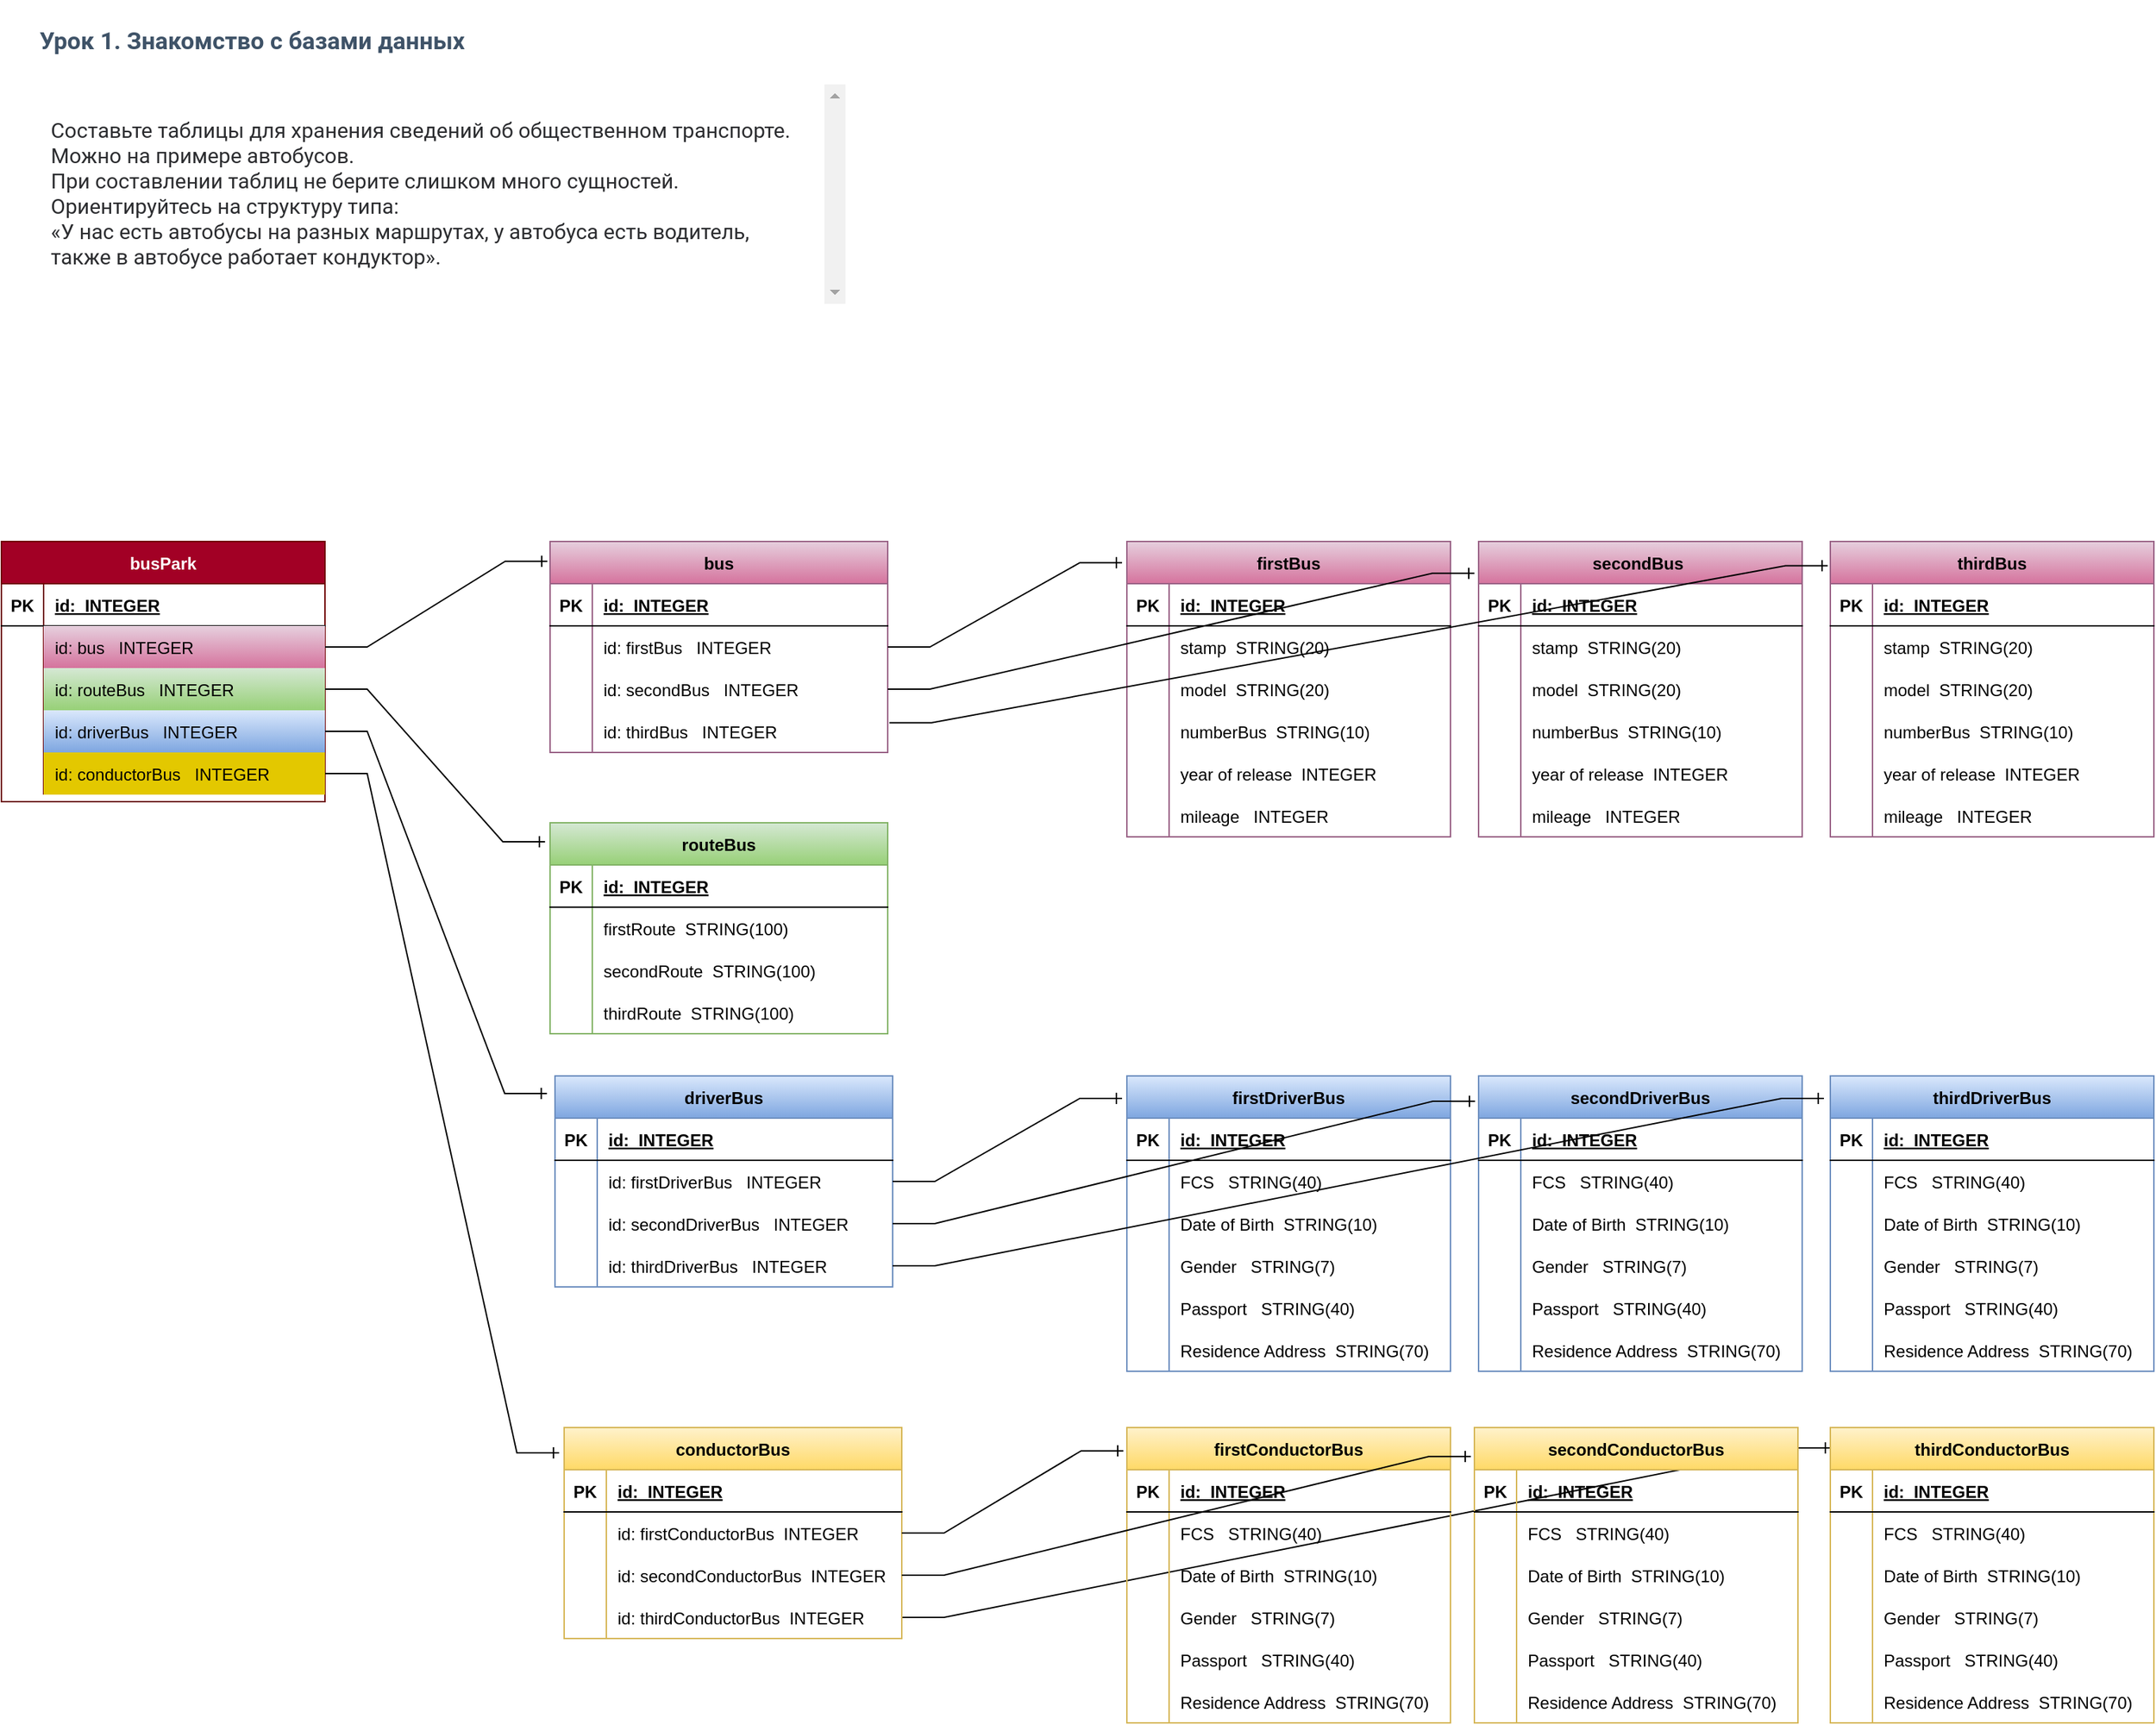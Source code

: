<mxfile>
    <diagram id="DGtQGF4udLNRTVx5ugwu" name="Страница 1">
        <mxGraphModel dx="1509" dy="1832" grid="1" gridSize="10" guides="1" tooltips="1" connect="1" arrows="1" fold="1" page="1" pageScale="1" pageWidth="827" pageHeight="1169" math="0" shadow="0">
            <root>
                <mxCell id="0"/>
                <mxCell id="1" parent="0"/>
                <mxCell id="bOd-RTB3LQ3h0M28oz7E-203" value="" style="edgeStyle=entityRelationEdgeStyle;fontSize=12;html=1;endArrow=ERone;endFill=1;rounded=0;exitX=1;exitY=0.5;exitDx=0;exitDy=0;entryX=0.002;entryY=0.069;entryDx=0;entryDy=0;entryPerimeter=0;" parent="1" source="bOd-RTB3LQ3h0M28oz7E-71" target="bOd-RTB3LQ3h0M28oz7E-182" edge="1">
                    <mxGeometry width="100" height="100" relative="1" as="geometry">
                        <mxPoint x="540" y="1075" as="sourcePoint"/>
                        <mxPoint x="716.55" y="1075.96" as="targetPoint"/>
                    </mxGeometry>
                </mxCell>
                <mxCell id="bOd-RTB3LQ3h0M28oz7E-1" value="busPark" style="shape=table;startSize=30;container=1;collapsible=1;childLayout=tableLayout;fixedRows=1;rowLines=0;fontStyle=1;align=center;resizeLast=1;fillColor=#a20025;fontColor=#ffffff;strokeColor=#6F0000;" parent="1" vertex="1">
                    <mxGeometry x="-220" y="385" width="230" height="185" as="geometry"/>
                </mxCell>
                <mxCell id="bOd-RTB3LQ3h0M28oz7E-2" value="" style="shape=tableRow;horizontal=0;startSize=0;swimlaneHead=0;swimlaneBody=0;fillColor=none;collapsible=0;dropTarget=0;points=[[0,0.5],[1,0.5]];portConstraint=eastwest;top=0;left=0;right=0;bottom=1;" parent="bOd-RTB3LQ3h0M28oz7E-1" vertex="1">
                    <mxGeometry y="30" width="230" height="30" as="geometry"/>
                </mxCell>
                <mxCell id="bOd-RTB3LQ3h0M28oz7E-3" value="PK" style="shape=partialRectangle;connectable=0;fillColor=none;top=0;left=0;bottom=0;right=0;fontStyle=1;overflow=hidden;" parent="bOd-RTB3LQ3h0M28oz7E-2" vertex="1">
                    <mxGeometry width="30" height="30" as="geometry">
                        <mxRectangle width="30" height="30" as="alternateBounds"/>
                    </mxGeometry>
                </mxCell>
                <mxCell id="bOd-RTB3LQ3h0M28oz7E-4" value="id:  INTEGER" style="shape=partialRectangle;connectable=0;fillColor=none;top=0;left=0;bottom=0;right=0;align=left;spacingLeft=6;fontStyle=5;overflow=hidden;" parent="bOd-RTB3LQ3h0M28oz7E-2" vertex="1">
                    <mxGeometry x="30" width="200" height="30" as="geometry">
                        <mxRectangle width="200" height="30" as="alternateBounds"/>
                    </mxGeometry>
                </mxCell>
                <mxCell id="bOd-RTB3LQ3h0M28oz7E-8" value="" style="shape=tableRow;horizontal=0;startSize=0;swimlaneHead=0;swimlaneBody=0;fillColor=none;collapsible=0;dropTarget=0;points=[[0,0.5],[1,0.5]];portConstraint=eastwest;top=0;left=0;right=0;bottom=0;" parent="bOd-RTB3LQ3h0M28oz7E-1" vertex="1">
                    <mxGeometry y="60" width="230" height="30" as="geometry"/>
                </mxCell>
                <mxCell id="bOd-RTB3LQ3h0M28oz7E-9" value="" style="shape=partialRectangle;connectable=0;fillColor=none;top=0;left=0;bottom=0;right=0;editable=1;overflow=hidden;" parent="bOd-RTB3LQ3h0M28oz7E-8" vertex="1">
                    <mxGeometry width="30" height="30" as="geometry">
                        <mxRectangle width="30" height="30" as="alternateBounds"/>
                    </mxGeometry>
                </mxCell>
                <mxCell id="bOd-RTB3LQ3h0M28oz7E-10" value="id: bus   INTEGER" style="shape=partialRectangle;connectable=0;fillColor=#e6d0de;top=0;left=0;bottom=0;right=0;align=left;spacingLeft=6;overflow=hidden;strokeColor=#996185;gradientColor=#d5739d;" parent="bOd-RTB3LQ3h0M28oz7E-8" vertex="1">
                    <mxGeometry x="30" width="200" height="30" as="geometry">
                        <mxRectangle width="200" height="30" as="alternateBounds"/>
                    </mxGeometry>
                </mxCell>
                <mxCell id="bOd-RTB3LQ3h0M28oz7E-11" value="" style="shape=tableRow;horizontal=0;startSize=0;swimlaneHead=0;swimlaneBody=0;fillColor=none;collapsible=0;dropTarget=0;points=[[0,0.5],[1,0.5]];portConstraint=eastwest;top=0;left=0;right=0;bottom=0;" parent="bOd-RTB3LQ3h0M28oz7E-1" vertex="1">
                    <mxGeometry y="90" width="230" height="30" as="geometry"/>
                </mxCell>
                <mxCell id="bOd-RTB3LQ3h0M28oz7E-12" value="" style="shape=partialRectangle;connectable=0;fillColor=none;top=0;left=0;bottom=0;right=0;editable=1;overflow=hidden;" parent="bOd-RTB3LQ3h0M28oz7E-11" vertex="1">
                    <mxGeometry width="30" height="30" as="geometry">
                        <mxRectangle width="30" height="30" as="alternateBounds"/>
                    </mxGeometry>
                </mxCell>
                <mxCell id="bOd-RTB3LQ3h0M28oz7E-13" value="id: routeBus   INTEGER" style="shape=partialRectangle;connectable=0;fillColor=#d5e8d4;top=0;left=0;bottom=0;right=0;align=left;spacingLeft=6;overflow=hidden;strokeColor=#82b366;gradientColor=#97d077;" parent="bOd-RTB3LQ3h0M28oz7E-11" vertex="1">
                    <mxGeometry x="30" width="200" height="30" as="geometry">
                        <mxRectangle width="200" height="30" as="alternateBounds"/>
                    </mxGeometry>
                </mxCell>
                <mxCell id="bOd-RTB3LQ3h0M28oz7E-75" value="" style="shape=tableRow;horizontal=0;startSize=0;swimlaneHead=0;swimlaneBody=0;fillColor=none;collapsible=0;dropTarget=0;points=[[0,0.5],[1,0.5]];portConstraint=eastwest;top=0;left=0;right=0;bottom=0;" parent="bOd-RTB3LQ3h0M28oz7E-1" vertex="1">
                    <mxGeometry y="120" width="230" height="30" as="geometry"/>
                </mxCell>
                <mxCell id="bOd-RTB3LQ3h0M28oz7E-76" value="" style="shape=partialRectangle;connectable=0;fillColor=none;top=0;left=0;bottom=0;right=0;editable=1;overflow=hidden;" parent="bOd-RTB3LQ3h0M28oz7E-75" vertex="1">
                    <mxGeometry width="30" height="30" as="geometry">
                        <mxRectangle width="30" height="30" as="alternateBounds"/>
                    </mxGeometry>
                </mxCell>
                <mxCell id="bOd-RTB3LQ3h0M28oz7E-77" value="id: driverBus   INTEGER" style="shape=partialRectangle;connectable=0;fillColor=#dae8fc;top=0;left=0;bottom=0;right=0;align=left;spacingLeft=6;overflow=hidden;strokeColor=#6c8ebf;gradientColor=#7ea6e0;" parent="bOd-RTB3LQ3h0M28oz7E-75" vertex="1">
                    <mxGeometry x="30" width="200" height="30" as="geometry">
                        <mxRectangle width="200" height="30" as="alternateBounds"/>
                    </mxGeometry>
                </mxCell>
                <mxCell id="bOd-RTB3LQ3h0M28oz7E-81" value="" style="shape=tableRow;horizontal=0;startSize=0;swimlaneHead=0;swimlaneBody=0;fillColor=none;collapsible=0;dropTarget=0;points=[[0,0.5],[1,0.5]];portConstraint=eastwest;top=0;left=0;right=0;bottom=0;" parent="bOd-RTB3LQ3h0M28oz7E-1" vertex="1">
                    <mxGeometry y="150" width="230" height="30" as="geometry"/>
                </mxCell>
                <mxCell id="bOd-RTB3LQ3h0M28oz7E-82" value="" style="shape=partialRectangle;connectable=0;fillColor=none;top=0;left=0;bottom=0;right=0;editable=1;overflow=hidden;" parent="bOd-RTB3LQ3h0M28oz7E-81" vertex="1">
                    <mxGeometry width="30" height="30" as="geometry">
                        <mxRectangle width="30" height="30" as="alternateBounds"/>
                    </mxGeometry>
                </mxCell>
                <mxCell id="bOd-RTB3LQ3h0M28oz7E-83" value="id: conductorBus   INTEGER" style="shape=partialRectangle;connectable=0;fillColor=#e3c800;top=0;left=0;bottom=0;right=0;align=left;spacingLeft=6;overflow=hidden;strokeColor=#B09500;fontColor=#000000;" parent="bOd-RTB3LQ3h0M28oz7E-81" vertex="1">
                    <mxGeometry x="30" width="200" height="30" as="geometry">
                        <mxRectangle width="200" height="30" as="alternateBounds"/>
                    </mxGeometry>
                </mxCell>
                <mxCell id="bOd-RTB3LQ3h0M28oz7E-14" value="&lt;header style=&quot;box-sizing: border-box; display: flex; align-items: center; min-height: 55px; padding: 0px 16px 8px; color: rgb(44, 45, 48); font-family: Roboto, &amp;quot;San Francisco&amp;quot;, &amp;quot;Helvetica Neue&amp;quot;, Helvetica, Arial; font-size: 15px; text-align: start; background-color: rgb(255, 255, 255);&quot;&gt;&lt;div style=&quot;box-sizing: border-box; flex: 1 1 0%; position: relative;&quot; class=&quot;title-block&quot;&gt;&lt;h3 style=&quot;box-sizing: border-box; font-family: inherit; line-height: 24px; color: rgb(63, 83, 104); margin: 0px; font-size: 17px;&quot; class=&quot;title&quot;&gt;Урок 1. Знакомство с базами данных&lt;/h3&gt;&lt;/div&gt;&lt;/header&gt;&lt;div style=&quot;box-sizing: border-box; overflow-y: scroll; flex: 1 1 0%; color: rgb(44, 45, 48); font-family: Roboto, &amp;quot;San Francisco&amp;quot;, &amp;quot;Helvetica Neue&amp;quot;, Helvetica, Arial; font-size: 15px; text-align: start; background-color: rgb(255, 255, 255);&quot; id=&quot;main-content-wrapper__scrollable-container&quot; class=&quot;main-content-wrapper__scrollable-container&quot;&gt;&lt;div style=&quot;box-sizing: border-box; min-height: 100%;&quot; class=&quot;content&quot;&gt;&lt;div style=&quot;box-sizing: border-box;&quot; class=&quot;content-block content-block_homework&quot;&gt;&lt;div style=&quot;box-sizing: border-box; padding: 24px; border-radius: 4px; max-height: 100%; visibility: visible; pointer-events: auto; opacity: 1; transform: scaleY(1); transform-origin: left top; transition: transform 0.25s ease 0s, opacity 0.25s ease 0s, visibility 0.25s ease 0s, pointer-events 0.25s ease 0s, max-height 0.3s ease 0s;&quot; class=&quot;task-block js-homework-description-container&quot;&gt;&lt;div style=&quot;box-sizing: border-box;&quot; class=&quot;task-block-teacher&quot;&gt;&lt;p style=&quot;box-sizing: border-box; margin: 0px;&quot;&gt;Составьте таблицы для хранения сведений об общественном транспорте.&lt;/p&gt;&lt;ul style=&quot;box-sizing: border-box; margin: 0px; list-style: none; padding: 0px;&quot;&gt;&lt;li style=&quot;box-sizing: border-box;&quot;&gt;Можно на примере автобусов.&lt;/li&gt;&lt;li style=&quot;box-sizing: border-box;&quot;&gt;При составлении таблиц не берите слишком много сущностей.&lt;/li&gt;&lt;li style=&quot;box-sizing: border-box;&quot;&gt;Ориентируйтесь на структуру типа:&lt;/li&gt;&lt;li style=&quot;box-sizing: border-box;&quot;&gt;«У нас есть автобусы на разных маршрутах, у автобуса есть водитель,&lt;/li&gt;&lt;li style=&quot;box-sizing: border-box;&quot;&gt;также в автобусе работает кондуктор».&amp;nbsp;&lt;/li&gt;&lt;/ul&gt;&lt;/div&gt;&lt;/div&gt;&lt;/div&gt;&lt;/div&gt;&lt;/div&gt;" style="text;html=1;align=center;verticalAlign=middle;resizable=0;points=[];autosize=1;strokeColor=none;fillColor=none;" parent="1" vertex="1">
                    <mxGeometry x="-220" width="610" height="220" as="geometry"/>
                </mxCell>
                <mxCell id="bOd-RTB3LQ3h0M28oz7E-30" value="routeBus" style="shape=table;startSize=30;container=1;collapsible=1;childLayout=tableLayout;fixedRows=1;rowLines=0;fontStyle=1;align=center;resizeLast=1;fillColor=#d5e8d4;strokeColor=#82b366;gradientColor=#97d077;" parent="1" vertex="1">
                    <mxGeometry x="170" y="585" width="240" height="150" as="geometry"/>
                </mxCell>
                <mxCell id="bOd-RTB3LQ3h0M28oz7E-31" value="" style="shape=tableRow;horizontal=0;startSize=0;swimlaneHead=0;swimlaneBody=0;fillColor=none;collapsible=0;dropTarget=0;points=[[0,0.5],[1,0.5]];portConstraint=eastwest;top=0;left=0;right=0;bottom=1;" parent="bOd-RTB3LQ3h0M28oz7E-30" vertex="1">
                    <mxGeometry y="30" width="240" height="30" as="geometry"/>
                </mxCell>
                <mxCell id="bOd-RTB3LQ3h0M28oz7E-32" value="PK" style="shape=partialRectangle;connectable=0;fillColor=none;top=0;left=0;bottom=0;right=0;fontStyle=1;overflow=hidden;" parent="bOd-RTB3LQ3h0M28oz7E-31" vertex="1">
                    <mxGeometry width="30" height="30" as="geometry">
                        <mxRectangle width="30" height="30" as="alternateBounds"/>
                    </mxGeometry>
                </mxCell>
                <mxCell id="bOd-RTB3LQ3h0M28oz7E-33" value="id:  INTEGER" style="shape=partialRectangle;connectable=0;fillColor=none;top=0;left=0;bottom=0;right=0;align=left;spacingLeft=6;fontStyle=5;overflow=hidden;" parent="bOd-RTB3LQ3h0M28oz7E-31" vertex="1">
                    <mxGeometry x="30" width="210" height="30" as="geometry">
                        <mxRectangle width="210" height="30" as="alternateBounds"/>
                    </mxGeometry>
                </mxCell>
                <mxCell id="bOd-RTB3LQ3h0M28oz7E-34" value="" style="shape=tableRow;horizontal=0;startSize=0;swimlaneHead=0;swimlaneBody=0;fillColor=none;collapsible=0;dropTarget=0;points=[[0,0.5],[1,0.5]];portConstraint=eastwest;top=0;left=0;right=0;bottom=0;" parent="bOd-RTB3LQ3h0M28oz7E-30" vertex="1">
                    <mxGeometry y="60" width="240" height="30" as="geometry"/>
                </mxCell>
                <mxCell id="bOd-RTB3LQ3h0M28oz7E-35" value="" style="shape=partialRectangle;connectable=0;fillColor=none;top=0;left=0;bottom=0;right=0;editable=1;overflow=hidden;" parent="bOd-RTB3LQ3h0M28oz7E-34" vertex="1">
                    <mxGeometry width="30" height="30" as="geometry">
                        <mxRectangle width="30" height="30" as="alternateBounds"/>
                    </mxGeometry>
                </mxCell>
                <mxCell id="bOd-RTB3LQ3h0M28oz7E-36" value="firstRoute  STRING(100)" style="shape=partialRectangle;connectable=0;fillColor=none;top=0;left=0;bottom=0;right=0;align=left;spacingLeft=6;overflow=hidden;" parent="bOd-RTB3LQ3h0M28oz7E-34" vertex="1">
                    <mxGeometry x="30" width="210" height="30" as="geometry">
                        <mxRectangle width="210" height="30" as="alternateBounds"/>
                    </mxGeometry>
                </mxCell>
                <mxCell id="bOd-RTB3LQ3h0M28oz7E-37" value="" style="shape=tableRow;horizontal=0;startSize=0;swimlaneHead=0;swimlaneBody=0;fillColor=none;collapsible=0;dropTarget=0;points=[[0,0.5],[1,0.5]];portConstraint=eastwest;top=0;left=0;right=0;bottom=0;" parent="bOd-RTB3LQ3h0M28oz7E-30" vertex="1">
                    <mxGeometry y="90" width="240" height="30" as="geometry"/>
                </mxCell>
                <mxCell id="bOd-RTB3LQ3h0M28oz7E-38" value="" style="shape=partialRectangle;connectable=0;fillColor=none;top=0;left=0;bottom=0;right=0;editable=1;overflow=hidden;" parent="bOd-RTB3LQ3h0M28oz7E-37" vertex="1">
                    <mxGeometry width="30" height="30" as="geometry">
                        <mxRectangle width="30" height="30" as="alternateBounds"/>
                    </mxGeometry>
                </mxCell>
                <mxCell id="bOd-RTB3LQ3h0M28oz7E-39" value="secondRoute  STRING(100)" style="shape=partialRectangle;connectable=0;fillColor=none;top=0;left=0;bottom=0;right=0;align=left;spacingLeft=6;overflow=hidden;" parent="bOd-RTB3LQ3h0M28oz7E-37" vertex="1">
                    <mxGeometry x="30" width="210" height="30" as="geometry">
                        <mxRectangle width="210" height="30" as="alternateBounds"/>
                    </mxGeometry>
                </mxCell>
                <mxCell id="bOd-RTB3LQ3h0M28oz7E-40" value="" style="shape=tableRow;horizontal=0;startSize=0;swimlaneHead=0;swimlaneBody=0;fillColor=none;collapsible=0;dropTarget=0;points=[[0,0.5],[1,0.5]];portConstraint=eastwest;top=0;left=0;right=0;bottom=0;" parent="bOd-RTB3LQ3h0M28oz7E-30" vertex="1">
                    <mxGeometry y="120" width="240" height="30" as="geometry"/>
                </mxCell>
                <mxCell id="bOd-RTB3LQ3h0M28oz7E-41" value="" style="shape=partialRectangle;connectable=0;fillColor=none;top=0;left=0;bottom=0;right=0;editable=1;overflow=hidden;" parent="bOd-RTB3LQ3h0M28oz7E-40" vertex="1">
                    <mxGeometry width="30" height="30" as="geometry">
                        <mxRectangle width="30" height="30" as="alternateBounds"/>
                    </mxGeometry>
                </mxCell>
                <mxCell id="bOd-RTB3LQ3h0M28oz7E-42" value="thirdRoute  STRING(100)" style="shape=partialRectangle;connectable=0;fillColor=none;top=0;left=0;bottom=0;right=0;align=left;spacingLeft=6;overflow=hidden;" parent="bOd-RTB3LQ3h0M28oz7E-40" vertex="1">
                    <mxGeometry x="30" width="210" height="30" as="geometry">
                        <mxRectangle width="210" height="30" as="alternateBounds"/>
                    </mxGeometry>
                </mxCell>
                <mxCell id="bOd-RTB3LQ3h0M28oz7E-46" value="" style="edgeStyle=entityRelationEdgeStyle;fontSize=12;html=1;endArrow=ERone;endFill=1;rounded=0;entryX=-0.015;entryY=0.09;entryDx=0;entryDy=0;entryPerimeter=0;exitX=1;exitY=0.5;exitDx=0;exitDy=0;" parent="1" source="bOd-RTB3LQ3h0M28oz7E-11" target="bOd-RTB3LQ3h0M28oz7E-30" edge="1">
                    <mxGeometry width="100" height="100" relative="1" as="geometry">
                        <mxPoint x="30" y="500" as="sourcePoint"/>
                        <mxPoint x="140" y="210" as="targetPoint"/>
                    </mxGeometry>
                </mxCell>
                <mxCell id="bOd-RTB3LQ3h0M28oz7E-47" value="driverBus" style="shape=table;startSize=30;container=1;collapsible=1;childLayout=tableLayout;fixedRows=1;rowLines=0;fontStyle=1;align=center;resizeLast=1;fillColor=#dae8fc;strokeColor=#6c8ebf;gradientColor=#7ea6e0;" parent="1" vertex="1">
                    <mxGeometry x="173.5" y="765" width="240" height="150" as="geometry"/>
                </mxCell>
                <mxCell id="bOd-RTB3LQ3h0M28oz7E-48" value="" style="shape=tableRow;horizontal=0;startSize=0;swimlaneHead=0;swimlaneBody=0;fillColor=none;collapsible=0;dropTarget=0;points=[[0,0.5],[1,0.5]];portConstraint=eastwest;top=0;left=0;right=0;bottom=1;" parent="bOd-RTB3LQ3h0M28oz7E-47" vertex="1">
                    <mxGeometry y="30" width="240" height="30" as="geometry"/>
                </mxCell>
                <mxCell id="bOd-RTB3LQ3h0M28oz7E-49" value="PK" style="shape=partialRectangle;connectable=0;fillColor=none;top=0;left=0;bottom=0;right=0;fontStyle=1;overflow=hidden;" parent="bOd-RTB3LQ3h0M28oz7E-48" vertex="1">
                    <mxGeometry width="30" height="30" as="geometry">
                        <mxRectangle width="30" height="30" as="alternateBounds"/>
                    </mxGeometry>
                </mxCell>
                <mxCell id="bOd-RTB3LQ3h0M28oz7E-50" value="id:  INTEGER" style="shape=partialRectangle;connectable=0;fillColor=none;top=0;left=0;bottom=0;right=0;align=left;spacingLeft=6;fontStyle=5;overflow=hidden;" parent="bOd-RTB3LQ3h0M28oz7E-48" vertex="1">
                    <mxGeometry x="30" width="210" height="30" as="geometry">
                        <mxRectangle width="210" height="30" as="alternateBounds"/>
                    </mxGeometry>
                </mxCell>
                <mxCell id="bOd-RTB3LQ3h0M28oz7E-51" value="" style="shape=tableRow;horizontal=0;startSize=0;swimlaneHead=0;swimlaneBody=0;fillColor=none;collapsible=0;dropTarget=0;points=[[0,0.5],[1,0.5]];portConstraint=eastwest;top=0;left=0;right=0;bottom=0;" parent="bOd-RTB3LQ3h0M28oz7E-47" vertex="1">
                    <mxGeometry y="60" width="240" height="30" as="geometry"/>
                </mxCell>
                <mxCell id="bOd-RTB3LQ3h0M28oz7E-52" value="" style="shape=partialRectangle;connectable=0;fillColor=none;top=0;left=0;bottom=0;right=0;editable=1;overflow=hidden;" parent="bOd-RTB3LQ3h0M28oz7E-51" vertex="1">
                    <mxGeometry width="30" height="30" as="geometry">
                        <mxRectangle width="30" height="30" as="alternateBounds"/>
                    </mxGeometry>
                </mxCell>
                <mxCell id="bOd-RTB3LQ3h0M28oz7E-53" value="id: firstDriverBus   INTEGER" style="shape=partialRectangle;connectable=0;fillColor=none;top=0;left=0;bottom=0;right=0;align=left;spacingLeft=6;overflow=hidden;" parent="bOd-RTB3LQ3h0M28oz7E-51" vertex="1">
                    <mxGeometry x="30" width="210" height="30" as="geometry">
                        <mxRectangle width="210" height="30" as="alternateBounds"/>
                    </mxGeometry>
                </mxCell>
                <mxCell id="bOd-RTB3LQ3h0M28oz7E-54" value="" style="shape=tableRow;horizontal=0;startSize=0;swimlaneHead=0;swimlaneBody=0;fillColor=none;collapsible=0;dropTarget=0;points=[[0,0.5],[1,0.5]];portConstraint=eastwest;top=0;left=0;right=0;bottom=0;" parent="bOd-RTB3LQ3h0M28oz7E-47" vertex="1">
                    <mxGeometry y="90" width="240" height="30" as="geometry"/>
                </mxCell>
                <mxCell id="bOd-RTB3LQ3h0M28oz7E-55" value="" style="shape=partialRectangle;connectable=0;fillColor=none;top=0;left=0;bottom=0;right=0;editable=1;overflow=hidden;" parent="bOd-RTB3LQ3h0M28oz7E-54" vertex="1">
                    <mxGeometry width="30" height="30" as="geometry">
                        <mxRectangle width="30" height="30" as="alternateBounds"/>
                    </mxGeometry>
                </mxCell>
                <mxCell id="bOd-RTB3LQ3h0M28oz7E-56" value="id: secondDriverBus   INTEGER" style="shape=partialRectangle;connectable=0;fillColor=none;top=0;left=0;bottom=0;right=0;align=left;spacingLeft=6;overflow=hidden;" parent="bOd-RTB3LQ3h0M28oz7E-54" vertex="1">
                    <mxGeometry x="30" width="210" height="30" as="geometry">
                        <mxRectangle width="210" height="30" as="alternateBounds"/>
                    </mxGeometry>
                </mxCell>
                <mxCell id="bOd-RTB3LQ3h0M28oz7E-57" value="" style="shape=tableRow;horizontal=0;startSize=0;swimlaneHead=0;swimlaneBody=0;fillColor=none;collapsible=0;dropTarget=0;points=[[0,0.5],[1,0.5]];portConstraint=eastwest;top=0;left=0;right=0;bottom=0;" parent="bOd-RTB3LQ3h0M28oz7E-47" vertex="1">
                    <mxGeometry y="120" width="240" height="30" as="geometry"/>
                </mxCell>
                <mxCell id="bOd-RTB3LQ3h0M28oz7E-58" value="" style="shape=partialRectangle;connectable=0;fillColor=none;top=0;left=0;bottom=0;right=0;editable=1;overflow=hidden;" parent="bOd-RTB3LQ3h0M28oz7E-57" vertex="1">
                    <mxGeometry width="30" height="30" as="geometry">
                        <mxRectangle width="30" height="30" as="alternateBounds"/>
                    </mxGeometry>
                </mxCell>
                <mxCell id="bOd-RTB3LQ3h0M28oz7E-59" value="id: thirdDriverBus   INTEGER" style="shape=partialRectangle;connectable=0;fillColor=none;top=0;left=0;bottom=0;right=0;align=left;spacingLeft=6;overflow=hidden;" parent="bOd-RTB3LQ3h0M28oz7E-57" vertex="1">
                    <mxGeometry x="30" width="210" height="30" as="geometry">
                        <mxRectangle width="210" height="30" as="alternateBounds"/>
                    </mxGeometry>
                </mxCell>
                <mxCell id="bOd-RTB3LQ3h0M28oz7E-60" value="" style="edgeStyle=entityRelationEdgeStyle;fontSize=12;html=1;endArrow=ERone;endFill=1;rounded=0;entryX=-0.024;entryY=0.083;entryDx=0;entryDy=0;entryPerimeter=0;exitX=1;exitY=0.5;exitDx=0;exitDy=0;" parent="1" source="bOd-RTB3LQ3h0M28oz7E-75" target="bOd-RTB3LQ3h0M28oz7E-47" edge="1">
                    <mxGeometry width="100" height="100" relative="1" as="geometry">
                        <mxPoint x="60" y="550" as="sourcePoint"/>
                        <mxPoint x="226.55" y="278.5" as="targetPoint"/>
                    </mxGeometry>
                </mxCell>
                <mxCell id="bOd-RTB3LQ3h0M28oz7E-61" value="conductorBus" style="shape=table;startSize=30;container=1;collapsible=1;childLayout=tableLayout;fixedRows=1;rowLines=0;fontStyle=1;align=center;resizeLast=1;fillColor=#fff2cc;strokeColor=#d6b656;gradientColor=#ffd966;" parent="1" vertex="1">
                    <mxGeometry x="180" y="1015" width="240" height="150" as="geometry"/>
                </mxCell>
                <mxCell id="bOd-RTB3LQ3h0M28oz7E-62" value="" style="shape=tableRow;horizontal=0;startSize=0;swimlaneHead=0;swimlaneBody=0;fillColor=none;collapsible=0;dropTarget=0;points=[[0,0.5],[1,0.5]];portConstraint=eastwest;top=0;left=0;right=0;bottom=1;" parent="bOd-RTB3LQ3h0M28oz7E-61" vertex="1">
                    <mxGeometry y="30" width="240" height="30" as="geometry"/>
                </mxCell>
                <mxCell id="bOd-RTB3LQ3h0M28oz7E-63" value="PK" style="shape=partialRectangle;connectable=0;fillColor=none;top=0;left=0;bottom=0;right=0;fontStyle=1;overflow=hidden;" parent="bOd-RTB3LQ3h0M28oz7E-62" vertex="1">
                    <mxGeometry width="30" height="30" as="geometry">
                        <mxRectangle width="30" height="30" as="alternateBounds"/>
                    </mxGeometry>
                </mxCell>
                <mxCell id="bOd-RTB3LQ3h0M28oz7E-64" value="id:  INTEGER" style="shape=partialRectangle;connectable=0;fillColor=none;top=0;left=0;bottom=0;right=0;align=left;spacingLeft=6;fontStyle=5;overflow=hidden;" parent="bOd-RTB3LQ3h0M28oz7E-62" vertex="1">
                    <mxGeometry x="30" width="210" height="30" as="geometry">
                        <mxRectangle width="210" height="30" as="alternateBounds"/>
                    </mxGeometry>
                </mxCell>
                <mxCell id="bOd-RTB3LQ3h0M28oz7E-65" value="" style="shape=tableRow;horizontal=0;startSize=0;swimlaneHead=0;swimlaneBody=0;fillColor=none;collapsible=0;dropTarget=0;points=[[0,0.5],[1,0.5]];portConstraint=eastwest;top=0;left=0;right=0;bottom=0;" parent="bOd-RTB3LQ3h0M28oz7E-61" vertex="1">
                    <mxGeometry y="60" width="240" height="30" as="geometry"/>
                </mxCell>
                <mxCell id="bOd-RTB3LQ3h0M28oz7E-66" value="" style="shape=partialRectangle;connectable=0;fillColor=none;top=0;left=0;bottom=0;right=0;editable=1;overflow=hidden;" parent="bOd-RTB3LQ3h0M28oz7E-65" vertex="1">
                    <mxGeometry width="30" height="30" as="geometry">
                        <mxRectangle width="30" height="30" as="alternateBounds"/>
                    </mxGeometry>
                </mxCell>
                <mxCell id="bOd-RTB3LQ3h0M28oz7E-67" value="id: firstConductorBus  INTEGER" style="shape=partialRectangle;connectable=0;fillColor=none;top=0;left=0;bottom=0;right=0;align=left;spacingLeft=6;overflow=hidden;" parent="bOd-RTB3LQ3h0M28oz7E-65" vertex="1">
                    <mxGeometry x="30" width="210" height="30" as="geometry">
                        <mxRectangle width="210" height="30" as="alternateBounds"/>
                    </mxGeometry>
                </mxCell>
                <mxCell id="bOd-RTB3LQ3h0M28oz7E-68" value="" style="shape=tableRow;horizontal=0;startSize=0;swimlaneHead=0;swimlaneBody=0;fillColor=none;collapsible=0;dropTarget=0;points=[[0,0.5],[1,0.5]];portConstraint=eastwest;top=0;left=0;right=0;bottom=0;" parent="bOd-RTB3LQ3h0M28oz7E-61" vertex="1">
                    <mxGeometry y="90" width="240" height="30" as="geometry"/>
                </mxCell>
                <mxCell id="bOd-RTB3LQ3h0M28oz7E-69" value="" style="shape=partialRectangle;connectable=0;fillColor=none;top=0;left=0;bottom=0;right=0;editable=1;overflow=hidden;" parent="bOd-RTB3LQ3h0M28oz7E-68" vertex="1">
                    <mxGeometry width="30" height="30" as="geometry">
                        <mxRectangle width="30" height="30" as="alternateBounds"/>
                    </mxGeometry>
                </mxCell>
                <mxCell id="bOd-RTB3LQ3h0M28oz7E-70" value="id: secondConductorBus  INTEGER" style="shape=partialRectangle;connectable=0;fillColor=none;top=0;left=0;bottom=0;right=0;align=left;spacingLeft=6;overflow=hidden;" parent="bOd-RTB3LQ3h0M28oz7E-68" vertex="1">
                    <mxGeometry x="30" width="210" height="30" as="geometry">
                        <mxRectangle width="210" height="30" as="alternateBounds"/>
                    </mxGeometry>
                </mxCell>
                <mxCell id="bOd-RTB3LQ3h0M28oz7E-71" value="" style="shape=tableRow;horizontal=0;startSize=0;swimlaneHead=0;swimlaneBody=0;fillColor=none;collapsible=0;dropTarget=0;points=[[0,0.5],[1,0.5]];portConstraint=eastwest;top=0;left=0;right=0;bottom=0;" parent="bOd-RTB3LQ3h0M28oz7E-61" vertex="1">
                    <mxGeometry y="120" width="240" height="30" as="geometry"/>
                </mxCell>
                <mxCell id="bOd-RTB3LQ3h0M28oz7E-72" value="" style="shape=partialRectangle;connectable=0;fillColor=none;top=0;left=0;bottom=0;right=0;editable=1;overflow=hidden;" parent="bOd-RTB3LQ3h0M28oz7E-71" vertex="1">
                    <mxGeometry width="30" height="30" as="geometry">
                        <mxRectangle width="30" height="30" as="alternateBounds"/>
                    </mxGeometry>
                </mxCell>
                <mxCell id="bOd-RTB3LQ3h0M28oz7E-73" value="id: thirdConductorBus  INTEGER" style="shape=partialRectangle;connectable=0;fillColor=none;top=0;left=0;bottom=0;right=0;align=left;spacingLeft=6;overflow=hidden;" parent="bOd-RTB3LQ3h0M28oz7E-71" vertex="1">
                    <mxGeometry x="30" width="210" height="30" as="geometry">
                        <mxRectangle width="210" height="30" as="alternateBounds"/>
                    </mxGeometry>
                </mxCell>
                <mxCell id="bOd-RTB3LQ3h0M28oz7E-74" value="" style="edgeStyle=entityRelationEdgeStyle;fontSize=12;html=1;endArrow=ERone;endFill=1;rounded=0;entryX=-0.015;entryY=0.12;entryDx=0;entryDy=0;entryPerimeter=0;exitX=1;exitY=0.5;exitDx=0;exitDy=0;" parent="1" source="bOd-RTB3LQ3h0M28oz7E-81" target="bOd-RTB3LQ3h0M28oz7E-61" edge="1">
                    <mxGeometry width="100" height="100" relative="1" as="geometry">
                        <mxPoint x="10" y="580" as="sourcePoint"/>
                        <mxPoint x="234.48" y="537.45" as="targetPoint"/>
                    </mxGeometry>
                </mxCell>
                <mxCell id="bOd-RTB3LQ3h0M28oz7E-84" value="firstDriverBus" style="shape=table;startSize=30;container=1;collapsible=1;childLayout=tableLayout;fixedRows=1;rowLines=0;fontStyle=1;align=center;resizeLast=1;fillColor=#dae8fc;strokeColor=#6c8ebf;gradientColor=#7ea6e0;" parent="1" vertex="1">
                    <mxGeometry x="580" y="765" width="230" height="210" as="geometry"/>
                </mxCell>
                <mxCell id="bOd-RTB3LQ3h0M28oz7E-85" value="" style="shape=tableRow;horizontal=0;startSize=0;swimlaneHead=0;swimlaneBody=0;fillColor=none;collapsible=0;dropTarget=0;points=[[0,0.5],[1,0.5]];portConstraint=eastwest;top=0;left=0;right=0;bottom=1;" parent="bOd-RTB3LQ3h0M28oz7E-84" vertex="1">
                    <mxGeometry y="30" width="230" height="30" as="geometry"/>
                </mxCell>
                <mxCell id="bOd-RTB3LQ3h0M28oz7E-86" value="PK" style="shape=partialRectangle;connectable=0;fillColor=none;top=0;left=0;bottom=0;right=0;fontStyle=1;overflow=hidden;" parent="bOd-RTB3LQ3h0M28oz7E-85" vertex="1">
                    <mxGeometry width="30" height="30" as="geometry">
                        <mxRectangle width="30" height="30" as="alternateBounds"/>
                    </mxGeometry>
                </mxCell>
                <mxCell id="bOd-RTB3LQ3h0M28oz7E-87" value="id:  INTEGER" style="shape=partialRectangle;connectable=0;fillColor=none;top=0;left=0;bottom=0;right=0;align=left;spacingLeft=6;fontStyle=5;overflow=hidden;" parent="bOd-RTB3LQ3h0M28oz7E-85" vertex="1">
                    <mxGeometry x="30" width="200" height="30" as="geometry">
                        <mxRectangle width="200" height="30" as="alternateBounds"/>
                    </mxGeometry>
                </mxCell>
                <mxCell id="bOd-RTB3LQ3h0M28oz7E-88" value="" style="shape=tableRow;horizontal=0;startSize=0;swimlaneHead=0;swimlaneBody=0;fillColor=none;collapsible=0;dropTarget=0;points=[[0,0.5],[1,0.5]];portConstraint=eastwest;top=0;left=0;right=0;bottom=0;" parent="bOd-RTB3LQ3h0M28oz7E-84" vertex="1">
                    <mxGeometry y="60" width="230" height="30" as="geometry"/>
                </mxCell>
                <mxCell id="bOd-RTB3LQ3h0M28oz7E-89" value="" style="shape=partialRectangle;connectable=0;fillColor=none;top=0;left=0;bottom=0;right=0;editable=1;overflow=hidden;" parent="bOd-RTB3LQ3h0M28oz7E-88" vertex="1">
                    <mxGeometry width="30" height="30" as="geometry">
                        <mxRectangle width="30" height="30" as="alternateBounds"/>
                    </mxGeometry>
                </mxCell>
                <mxCell id="bOd-RTB3LQ3h0M28oz7E-90" value="FCS   STRING(40)" style="shape=partialRectangle;connectable=0;fillColor=none;top=0;left=0;bottom=0;right=0;align=left;spacingLeft=6;overflow=hidden;" parent="bOd-RTB3LQ3h0M28oz7E-88" vertex="1">
                    <mxGeometry x="30" width="200" height="30" as="geometry">
                        <mxRectangle width="200" height="30" as="alternateBounds"/>
                    </mxGeometry>
                </mxCell>
                <mxCell id="bOd-RTB3LQ3h0M28oz7E-91" value="" style="shape=tableRow;horizontal=0;startSize=0;swimlaneHead=0;swimlaneBody=0;fillColor=none;collapsible=0;dropTarget=0;points=[[0,0.5],[1,0.5]];portConstraint=eastwest;top=0;left=0;right=0;bottom=0;" parent="bOd-RTB3LQ3h0M28oz7E-84" vertex="1">
                    <mxGeometry y="90" width="230" height="30" as="geometry"/>
                </mxCell>
                <mxCell id="bOd-RTB3LQ3h0M28oz7E-92" value="" style="shape=partialRectangle;connectable=0;fillColor=none;top=0;left=0;bottom=0;right=0;editable=1;overflow=hidden;" parent="bOd-RTB3LQ3h0M28oz7E-91" vertex="1">
                    <mxGeometry width="30" height="30" as="geometry">
                        <mxRectangle width="30" height="30" as="alternateBounds"/>
                    </mxGeometry>
                </mxCell>
                <mxCell id="bOd-RTB3LQ3h0M28oz7E-93" value="Date of Birth  STRING(10)" style="shape=partialRectangle;connectable=0;fillColor=none;top=0;left=0;bottom=0;right=0;align=left;spacingLeft=6;overflow=hidden;" parent="bOd-RTB3LQ3h0M28oz7E-91" vertex="1">
                    <mxGeometry x="30" width="200" height="30" as="geometry">
                        <mxRectangle width="200" height="30" as="alternateBounds"/>
                    </mxGeometry>
                </mxCell>
                <mxCell id="bOd-RTB3LQ3h0M28oz7E-94" value="" style="shape=tableRow;horizontal=0;startSize=0;swimlaneHead=0;swimlaneBody=0;fillColor=none;collapsible=0;dropTarget=0;points=[[0,0.5],[1,0.5]];portConstraint=eastwest;top=0;left=0;right=0;bottom=0;" parent="bOd-RTB3LQ3h0M28oz7E-84" vertex="1">
                    <mxGeometry y="120" width="230" height="30" as="geometry"/>
                </mxCell>
                <mxCell id="bOd-RTB3LQ3h0M28oz7E-95" value="" style="shape=partialRectangle;connectable=0;fillColor=none;top=0;left=0;bottom=0;right=0;editable=1;overflow=hidden;" parent="bOd-RTB3LQ3h0M28oz7E-94" vertex="1">
                    <mxGeometry width="30" height="30" as="geometry">
                        <mxRectangle width="30" height="30" as="alternateBounds"/>
                    </mxGeometry>
                </mxCell>
                <mxCell id="bOd-RTB3LQ3h0M28oz7E-96" value="Gender   STRING(7)" style="shape=partialRectangle;connectable=0;fillColor=none;top=0;left=0;bottom=0;right=0;align=left;spacingLeft=6;overflow=hidden;" parent="bOd-RTB3LQ3h0M28oz7E-94" vertex="1">
                    <mxGeometry x="30" width="200" height="30" as="geometry">
                        <mxRectangle width="200" height="30" as="alternateBounds"/>
                    </mxGeometry>
                </mxCell>
                <mxCell id="bOd-RTB3LQ3h0M28oz7E-97" value="" style="shape=tableRow;horizontal=0;startSize=0;swimlaneHead=0;swimlaneBody=0;fillColor=none;collapsible=0;dropTarget=0;points=[[0,0.5],[1,0.5]];portConstraint=eastwest;top=0;left=0;right=0;bottom=0;" parent="bOd-RTB3LQ3h0M28oz7E-84" vertex="1">
                    <mxGeometry y="150" width="230" height="30" as="geometry"/>
                </mxCell>
                <mxCell id="bOd-RTB3LQ3h0M28oz7E-98" value="" style="shape=partialRectangle;connectable=0;fillColor=none;top=0;left=0;bottom=0;right=0;editable=1;overflow=hidden;" parent="bOd-RTB3LQ3h0M28oz7E-97" vertex="1">
                    <mxGeometry width="30" height="30" as="geometry">
                        <mxRectangle width="30" height="30" as="alternateBounds"/>
                    </mxGeometry>
                </mxCell>
                <mxCell id="bOd-RTB3LQ3h0M28oz7E-99" value="Passport   STRING(40)" style="shape=partialRectangle;connectable=0;fillColor=none;top=0;left=0;bottom=0;right=0;align=left;spacingLeft=6;overflow=hidden;" parent="bOd-RTB3LQ3h0M28oz7E-97" vertex="1">
                    <mxGeometry x="30" width="200" height="30" as="geometry">
                        <mxRectangle width="200" height="30" as="alternateBounds"/>
                    </mxGeometry>
                </mxCell>
                <mxCell id="bOd-RTB3LQ3h0M28oz7E-100" value="" style="shape=tableRow;horizontal=0;startSize=0;swimlaneHead=0;swimlaneBody=0;fillColor=none;collapsible=0;dropTarget=0;points=[[0,0.5],[1,0.5]];portConstraint=eastwest;top=0;left=0;right=0;bottom=0;" parent="bOd-RTB3LQ3h0M28oz7E-84" vertex="1">
                    <mxGeometry y="180" width="230" height="30" as="geometry"/>
                </mxCell>
                <mxCell id="bOd-RTB3LQ3h0M28oz7E-101" value="" style="shape=partialRectangle;connectable=0;fillColor=none;top=0;left=0;bottom=0;right=0;editable=1;overflow=hidden;" parent="bOd-RTB3LQ3h0M28oz7E-100" vertex="1">
                    <mxGeometry width="30" height="30" as="geometry">
                        <mxRectangle width="30" height="30" as="alternateBounds"/>
                    </mxGeometry>
                </mxCell>
                <mxCell id="bOd-RTB3LQ3h0M28oz7E-102" value="Residence Address  STRING(70)" style="shape=partialRectangle;connectable=0;fillColor=none;top=0;left=0;bottom=0;right=0;align=left;spacingLeft=6;overflow=hidden;" parent="bOd-RTB3LQ3h0M28oz7E-100" vertex="1">
                    <mxGeometry x="30" width="200" height="30" as="geometry">
                        <mxRectangle width="200" height="30" as="alternateBounds"/>
                    </mxGeometry>
                </mxCell>
                <mxCell id="bOd-RTB3LQ3h0M28oz7E-103" value="secondDriverBus" style="shape=table;startSize=30;container=1;collapsible=1;childLayout=tableLayout;fixedRows=1;rowLines=0;fontStyle=1;align=center;resizeLast=1;fillColor=#dae8fc;strokeColor=#6c8ebf;gradientColor=#7ea6e0;" parent="1" vertex="1">
                    <mxGeometry x="830" y="765" width="230" height="210" as="geometry"/>
                </mxCell>
                <mxCell id="bOd-RTB3LQ3h0M28oz7E-104" value="" style="shape=tableRow;horizontal=0;startSize=0;swimlaneHead=0;swimlaneBody=0;fillColor=none;collapsible=0;dropTarget=0;points=[[0,0.5],[1,0.5]];portConstraint=eastwest;top=0;left=0;right=0;bottom=1;" parent="bOd-RTB3LQ3h0M28oz7E-103" vertex="1">
                    <mxGeometry y="30" width="230" height="30" as="geometry"/>
                </mxCell>
                <mxCell id="bOd-RTB3LQ3h0M28oz7E-105" value="PK" style="shape=partialRectangle;connectable=0;fillColor=none;top=0;left=0;bottom=0;right=0;fontStyle=1;overflow=hidden;" parent="bOd-RTB3LQ3h0M28oz7E-104" vertex="1">
                    <mxGeometry width="30" height="30" as="geometry">
                        <mxRectangle width="30" height="30" as="alternateBounds"/>
                    </mxGeometry>
                </mxCell>
                <mxCell id="bOd-RTB3LQ3h0M28oz7E-106" value="id:  INTEGER" style="shape=partialRectangle;connectable=0;fillColor=none;top=0;left=0;bottom=0;right=0;align=left;spacingLeft=6;fontStyle=5;overflow=hidden;" parent="bOd-RTB3LQ3h0M28oz7E-104" vertex="1">
                    <mxGeometry x="30" width="200" height="30" as="geometry">
                        <mxRectangle width="200" height="30" as="alternateBounds"/>
                    </mxGeometry>
                </mxCell>
                <mxCell id="bOd-RTB3LQ3h0M28oz7E-107" value="" style="shape=tableRow;horizontal=0;startSize=0;swimlaneHead=0;swimlaneBody=0;fillColor=none;collapsible=0;dropTarget=0;points=[[0,0.5],[1,0.5]];portConstraint=eastwest;top=0;left=0;right=0;bottom=0;" parent="bOd-RTB3LQ3h0M28oz7E-103" vertex="1">
                    <mxGeometry y="60" width="230" height="30" as="geometry"/>
                </mxCell>
                <mxCell id="bOd-RTB3LQ3h0M28oz7E-108" value="" style="shape=partialRectangle;connectable=0;fillColor=none;top=0;left=0;bottom=0;right=0;editable=1;overflow=hidden;" parent="bOd-RTB3LQ3h0M28oz7E-107" vertex="1">
                    <mxGeometry width="30" height="30" as="geometry">
                        <mxRectangle width="30" height="30" as="alternateBounds"/>
                    </mxGeometry>
                </mxCell>
                <mxCell id="bOd-RTB3LQ3h0M28oz7E-109" value="FCS   STRING(40)" style="shape=partialRectangle;connectable=0;fillColor=none;top=0;left=0;bottom=0;right=0;align=left;spacingLeft=6;overflow=hidden;" parent="bOd-RTB3LQ3h0M28oz7E-107" vertex="1">
                    <mxGeometry x="30" width="200" height="30" as="geometry">
                        <mxRectangle width="200" height="30" as="alternateBounds"/>
                    </mxGeometry>
                </mxCell>
                <mxCell id="bOd-RTB3LQ3h0M28oz7E-110" value="" style="shape=tableRow;horizontal=0;startSize=0;swimlaneHead=0;swimlaneBody=0;fillColor=none;collapsible=0;dropTarget=0;points=[[0,0.5],[1,0.5]];portConstraint=eastwest;top=0;left=0;right=0;bottom=0;" parent="bOd-RTB3LQ3h0M28oz7E-103" vertex="1">
                    <mxGeometry y="90" width="230" height="30" as="geometry"/>
                </mxCell>
                <mxCell id="bOd-RTB3LQ3h0M28oz7E-111" value="" style="shape=partialRectangle;connectable=0;fillColor=none;top=0;left=0;bottom=0;right=0;editable=1;overflow=hidden;" parent="bOd-RTB3LQ3h0M28oz7E-110" vertex="1">
                    <mxGeometry width="30" height="30" as="geometry">
                        <mxRectangle width="30" height="30" as="alternateBounds"/>
                    </mxGeometry>
                </mxCell>
                <mxCell id="bOd-RTB3LQ3h0M28oz7E-112" value="Date of Birth  STRING(10)" style="shape=partialRectangle;connectable=0;fillColor=none;top=0;left=0;bottom=0;right=0;align=left;spacingLeft=6;overflow=hidden;" parent="bOd-RTB3LQ3h0M28oz7E-110" vertex="1">
                    <mxGeometry x="30" width="200" height="30" as="geometry">
                        <mxRectangle width="200" height="30" as="alternateBounds"/>
                    </mxGeometry>
                </mxCell>
                <mxCell id="bOd-RTB3LQ3h0M28oz7E-113" value="" style="shape=tableRow;horizontal=0;startSize=0;swimlaneHead=0;swimlaneBody=0;fillColor=none;collapsible=0;dropTarget=0;points=[[0,0.5],[1,0.5]];portConstraint=eastwest;top=0;left=0;right=0;bottom=0;" parent="bOd-RTB3LQ3h0M28oz7E-103" vertex="1">
                    <mxGeometry y="120" width="230" height="30" as="geometry"/>
                </mxCell>
                <mxCell id="bOd-RTB3LQ3h0M28oz7E-114" value="" style="shape=partialRectangle;connectable=0;fillColor=none;top=0;left=0;bottom=0;right=0;editable=1;overflow=hidden;" parent="bOd-RTB3LQ3h0M28oz7E-113" vertex="1">
                    <mxGeometry width="30" height="30" as="geometry">
                        <mxRectangle width="30" height="30" as="alternateBounds"/>
                    </mxGeometry>
                </mxCell>
                <mxCell id="bOd-RTB3LQ3h0M28oz7E-115" value="Gender   STRING(7)" style="shape=partialRectangle;connectable=0;fillColor=none;top=0;left=0;bottom=0;right=0;align=left;spacingLeft=6;overflow=hidden;" parent="bOd-RTB3LQ3h0M28oz7E-113" vertex="1">
                    <mxGeometry x="30" width="200" height="30" as="geometry">
                        <mxRectangle width="200" height="30" as="alternateBounds"/>
                    </mxGeometry>
                </mxCell>
                <mxCell id="bOd-RTB3LQ3h0M28oz7E-116" value="" style="shape=tableRow;horizontal=0;startSize=0;swimlaneHead=0;swimlaneBody=0;fillColor=none;collapsible=0;dropTarget=0;points=[[0,0.5],[1,0.5]];portConstraint=eastwest;top=0;left=0;right=0;bottom=0;" parent="bOd-RTB3LQ3h0M28oz7E-103" vertex="1">
                    <mxGeometry y="150" width="230" height="30" as="geometry"/>
                </mxCell>
                <mxCell id="bOd-RTB3LQ3h0M28oz7E-117" value="" style="shape=partialRectangle;connectable=0;fillColor=none;top=0;left=0;bottom=0;right=0;editable=1;overflow=hidden;" parent="bOd-RTB3LQ3h0M28oz7E-116" vertex="1">
                    <mxGeometry width="30" height="30" as="geometry">
                        <mxRectangle width="30" height="30" as="alternateBounds"/>
                    </mxGeometry>
                </mxCell>
                <mxCell id="bOd-RTB3LQ3h0M28oz7E-118" value="Passport   STRING(40)" style="shape=partialRectangle;connectable=0;fillColor=none;top=0;left=0;bottom=0;right=0;align=left;spacingLeft=6;overflow=hidden;" parent="bOd-RTB3LQ3h0M28oz7E-116" vertex="1">
                    <mxGeometry x="30" width="200" height="30" as="geometry">
                        <mxRectangle width="200" height="30" as="alternateBounds"/>
                    </mxGeometry>
                </mxCell>
                <mxCell id="bOd-RTB3LQ3h0M28oz7E-119" value="" style="shape=tableRow;horizontal=0;startSize=0;swimlaneHead=0;swimlaneBody=0;fillColor=none;collapsible=0;dropTarget=0;points=[[0,0.5],[1,0.5]];portConstraint=eastwest;top=0;left=0;right=0;bottom=0;" parent="bOd-RTB3LQ3h0M28oz7E-103" vertex="1">
                    <mxGeometry y="180" width="230" height="30" as="geometry"/>
                </mxCell>
                <mxCell id="bOd-RTB3LQ3h0M28oz7E-120" value="" style="shape=partialRectangle;connectable=0;fillColor=none;top=0;left=0;bottom=0;right=0;editable=1;overflow=hidden;" parent="bOd-RTB3LQ3h0M28oz7E-119" vertex="1">
                    <mxGeometry width="30" height="30" as="geometry">
                        <mxRectangle width="30" height="30" as="alternateBounds"/>
                    </mxGeometry>
                </mxCell>
                <mxCell id="bOd-RTB3LQ3h0M28oz7E-121" value="Residence Address  STRING(70)" style="shape=partialRectangle;connectable=0;fillColor=none;top=0;left=0;bottom=0;right=0;align=left;spacingLeft=6;overflow=hidden;" parent="bOd-RTB3LQ3h0M28oz7E-119" vertex="1">
                    <mxGeometry x="30" width="200" height="30" as="geometry">
                        <mxRectangle width="200" height="30" as="alternateBounds"/>
                    </mxGeometry>
                </mxCell>
                <mxCell id="bOd-RTB3LQ3h0M28oz7E-122" value="thirdDriverBus" style="shape=table;startSize=30;container=1;collapsible=1;childLayout=tableLayout;fixedRows=1;rowLines=0;fontStyle=1;align=center;resizeLast=1;fillColor=#dae8fc;strokeColor=#6c8ebf;gradientColor=#7ea6e0;" parent="1" vertex="1">
                    <mxGeometry x="1080" y="765" width="230" height="210" as="geometry"/>
                </mxCell>
                <mxCell id="bOd-RTB3LQ3h0M28oz7E-123" value="" style="shape=tableRow;horizontal=0;startSize=0;swimlaneHead=0;swimlaneBody=0;fillColor=none;collapsible=0;dropTarget=0;points=[[0,0.5],[1,0.5]];portConstraint=eastwest;top=0;left=0;right=0;bottom=1;" parent="bOd-RTB3LQ3h0M28oz7E-122" vertex="1">
                    <mxGeometry y="30" width="230" height="30" as="geometry"/>
                </mxCell>
                <mxCell id="bOd-RTB3LQ3h0M28oz7E-124" value="PK" style="shape=partialRectangle;connectable=0;fillColor=none;top=0;left=0;bottom=0;right=0;fontStyle=1;overflow=hidden;" parent="bOd-RTB3LQ3h0M28oz7E-123" vertex="1">
                    <mxGeometry width="30" height="30" as="geometry">
                        <mxRectangle width="30" height="30" as="alternateBounds"/>
                    </mxGeometry>
                </mxCell>
                <mxCell id="bOd-RTB3LQ3h0M28oz7E-125" value="id:  INTEGER" style="shape=partialRectangle;connectable=0;fillColor=none;top=0;left=0;bottom=0;right=0;align=left;spacingLeft=6;fontStyle=5;overflow=hidden;" parent="bOd-RTB3LQ3h0M28oz7E-123" vertex="1">
                    <mxGeometry x="30" width="200" height="30" as="geometry">
                        <mxRectangle width="200" height="30" as="alternateBounds"/>
                    </mxGeometry>
                </mxCell>
                <mxCell id="bOd-RTB3LQ3h0M28oz7E-126" value="" style="shape=tableRow;horizontal=0;startSize=0;swimlaneHead=0;swimlaneBody=0;fillColor=none;collapsible=0;dropTarget=0;points=[[0,0.5],[1,0.5]];portConstraint=eastwest;top=0;left=0;right=0;bottom=0;" parent="bOd-RTB3LQ3h0M28oz7E-122" vertex="1">
                    <mxGeometry y="60" width="230" height="30" as="geometry"/>
                </mxCell>
                <mxCell id="bOd-RTB3LQ3h0M28oz7E-127" value="" style="shape=partialRectangle;connectable=0;fillColor=none;top=0;left=0;bottom=0;right=0;editable=1;overflow=hidden;" parent="bOd-RTB3LQ3h0M28oz7E-126" vertex="1">
                    <mxGeometry width="30" height="30" as="geometry">
                        <mxRectangle width="30" height="30" as="alternateBounds"/>
                    </mxGeometry>
                </mxCell>
                <mxCell id="bOd-RTB3LQ3h0M28oz7E-128" value="FCS   STRING(40)" style="shape=partialRectangle;connectable=0;fillColor=none;top=0;left=0;bottom=0;right=0;align=left;spacingLeft=6;overflow=hidden;" parent="bOd-RTB3LQ3h0M28oz7E-126" vertex="1">
                    <mxGeometry x="30" width="200" height="30" as="geometry">
                        <mxRectangle width="200" height="30" as="alternateBounds"/>
                    </mxGeometry>
                </mxCell>
                <mxCell id="bOd-RTB3LQ3h0M28oz7E-129" value="" style="shape=tableRow;horizontal=0;startSize=0;swimlaneHead=0;swimlaneBody=0;fillColor=none;collapsible=0;dropTarget=0;points=[[0,0.5],[1,0.5]];portConstraint=eastwest;top=0;left=0;right=0;bottom=0;" parent="bOd-RTB3LQ3h0M28oz7E-122" vertex="1">
                    <mxGeometry y="90" width="230" height="30" as="geometry"/>
                </mxCell>
                <mxCell id="bOd-RTB3LQ3h0M28oz7E-130" value="" style="shape=partialRectangle;connectable=0;fillColor=none;top=0;left=0;bottom=0;right=0;editable=1;overflow=hidden;" parent="bOd-RTB3LQ3h0M28oz7E-129" vertex="1">
                    <mxGeometry width="30" height="30" as="geometry">
                        <mxRectangle width="30" height="30" as="alternateBounds"/>
                    </mxGeometry>
                </mxCell>
                <mxCell id="bOd-RTB3LQ3h0M28oz7E-131" value="Date of Birth  STRING(10)" style="shape=partialRectangle;connectable=0;fillColor=none;top=0;left=0;bottom=0;right=0;align=left;spacingLeft=6;overflow=hidden;" parent="bOd-RTB3LQ3h0M28oz7E-129" vertex="1">
                    <mxGeometry x="30" width="200" height="30" as="geometry">
                        <mxRectangle width="200" height="30" as="alternateBounds"/>
                    </mxGeometry>
                </mxCell>
                <mxCell id="bOd-RTB3LQ3h0M28oz7E-132" value="" style="shape=tableRow;horizontal=0;startSize=0;swimlaneHead=0;swimlaneBody=0;fillColor=none;collapsible=0;dropTarget=0;points=[[0,0.5],[1,0.5]];portConstraint=eastwest;top=0;left=0;right=0;bottom=0;" parent="bOd-RTB3LQ3h0M28oz7E-122" vertex="1">
                    <mxGeometry y="120" width="230" height="30" as="geometry"/>
                </mxCell>
                <mxCell id="bOd-RTB3LQ3h0M28oz7E-133" value="" style="shape=partialRectangle;connectable=0;fillColor=none;top=0;left=0;bottom=0;right=0;editable=1;overflow=hidden;" parent="bOd-RTB3LQ3h0M28oz7E-132" vertex="1">
                    <mxGeometry width="30" height="30" as="geometry">
                        <mxRectangle width="30" height="30" as="alternateBounds"/>
                    </mxGeometry>
                </mxCell>
                <mxCell id="bOd-RTB3LQ3h0M28oz7E-134" value="Gender   STRING(7)" style="shape=partialRectangle;connectable=0;fillColor=none;top=0;left=0;bottom=0;right=0;align=left;spacingLeft=6;overflow=hidden;" parent="bOd-RTB3LQ3h0M28oz7E-132" vertex="1">
                    <mxGeometry x="30" width="200" height="30" as="geometry">
                        <mxRectangle width="200" height="30" as="alternateBounds"/>
                    </mxGeometry>
                </mxCell>
                <mxCell id="bOd-RTB3LQ3h0M28oz7E-135" value="" style="shape=tableRow;horizontal=0;startSize=0;swimlaneHead=0;swimlaneBody=0;fillColor=none;collapsible=0;dropTarget=0;points=[[0,0.5],[1,0.5]];portConstraint=eastwest;top=0;left=0;right=0;bottom=0;" parent="bOd-RTB3LQ3h0M28oz7E-122" vertex="1">
                    <mxGeometry y="150" width="230" height="30" as="geometry"/>
                </mxCell>
                <mxCell id="bOd-RTB3LQ3h0M28oz7E-136" value="" style="shape=partialRectangle;connectable=0;fillColor=none;top=0;left=0;bottom=0;right=0;editable=1;overflow=hidden;" parent="bOd-RTB3LQ3h0M28oz7E-135" vertex="1">
                    <mxGeometry width="30" height="30" as="geometry">
                        <mxRectangle width="30" height="30" as="alternateBounds"/>
                    </mxGeometry>
                </mxCell>
                <mxCell id="bOd-RTB3LQ3h0M28oz7E-137" value="Passport   STRING(40)" style="shape=partialRectangle;connectable=0;fillColor=none;top=0;left=0;bottom=0;right=0;align=left;spacingLeft=6;overflow=hidden;" parent="bOd-RTB3LQ3h0M28oz7E-135" vertex="1">
                    <mxGeometry x="30" width="200" height="30" as="geometry">
                        <mxRectangle width="200" height="30" as="alternateBounds"/>
                    </mxGeometry>
                </mxCell>
                <mxCell id="bOd-RTB3LQ3h0M28oz7E-138" value="" style="shape=tableRow;horizontal=0;startSize=0;swimlaneHead=0;swimlaneBody=0;fillColor=none;collapsible=0;dropTarget=0;points=[[0,0.5],[1,0.5]];portConstraint=eastwest;top=0;left=0;right=0;bottom=0;" parent="bOd-RTB3LQ3h0M28oz7E-122" vertex="1">
                    <mxGeometry y="180" width="230" height="30" as="geometry"/>
                </mxCell>
                <mxCell id="bOd-RTB3LQ3h0M28oz7E-139" value="" style="shape=partialRectangle;connectable=0;fillColor=none;top=0;left=0;bottom=0;right=0;editable=1;overflow=hidden;" parent="bOd-RTB3LQ3h0M28oz7E-138" vertex="1">
                    <mxGeometry width="30" height="30" as="geometry">
                        <mxRectangle width="30" height="30" as="alternateBounds"/>
                    </mxGeometry>
                </mxCell>
                <mxCell id="bOd-RTB3LQ3h0M28oz7E-140" value="Residence Address  STRING(70)" style="shape=partialRectangle;connectable=0;fillColor=none;top=0;left=0;bottom=0;right=0;align=left;spacingLeft=6;overflow=hidden;" parent="bOd-RTB3LQ3h0M28oz7E-138" vertex="1">
                    <mxGeometry x="30" width="200" height="30" as="geometry">
                        <mxRectangle width="200" height="30" as="alternateBounds"/>
                    </mxGeometry>
                </mxCell>
                <mxCell id="bOd-RTB3LQ3h0M28oz7E-141" value="" style="edgeStyle=entityRelationEdgeStyle;fontSize=12;html=1;endArrow=ERone;endFill=1;rounded=0;exitX=1;exitY=0.5;exitDx=0;exitDy=0;entryX=-0.015;entryY=0.076;entryDx=0;entryDy=0;entryPerimeter=0;" parent="1" source="bOd-RTB3LQ3h0M28oz7E-51" target="bOd-RTB3LQ3h0M28oz7E-84" edge="1">
                    <mxGeometry width="100" height="100" relative="1" as="geometry">
                        <mxPoint x="460" y="895" as="sourcePoint"/>
                        <mxPoint x="560" y="795" as="targetPoint"/>
                    </mxGeometry>
                </mxCell>
                <mxCell id="bOd-RTB3LQ3h0M28oz7E-142" value="" style="edgeStyle=entityRelationEdgeStyle;fontSize=12;html=1;endArrow=ERone;endFill=1;rounded=0;exitX=1;exitY=0.5;exitDx=0;exitDy=0;entryX=-0.011;entryY=0.086;entryDx=0;entryDy=0;entryPerimeter=0;" parent="1" source="bOd-RTB3LQ3h0M28oz7E-54" target="bOd-RTB3LQ3h0M28oz7E-103" edge="1">
                    <mxGeometry width="100" height="100" relative="1" as="geometry">
                        <mxPoint x="460" y="895" as="sourcePoint"/>
                        <mxPoint x="560" y="795" as="targetPoint"/>
                    </mxGeometry>
                </mxCell>
                <mxCell id="bOd-RTB3LQ3h0M28oz7E-143" value="" style="edgeStyle=entityRelationEdgeStyle;fontSize=12;html=1;endArrow=ERone;endFill=1;rounded=0;exitX=1;exitY=0.5;exitDx=0;exitDy=0;entryX=-0.02;entryY=0.076;entryDx=0;entryDy=0;entryPerimeter=0;" parent="1" source="bOd-RTB3LQ3h0M28oz7E-57" target="bOd-RTB3LQ3h0M28oz7E-122" edge="1">
                    <mxGeometry width="100" height="100" relative="1" as="geometry">
                        <mxPoint x="460" y="895" as="sourcePoint"/>
                        <mxPoint x="560" y="795" as="targetPoint"/>
                    </mxGeometry>
                </mxCell>
                <mxCell id="bOd-RTB3LQ3h0M28oz7E-144" value="firstConductorBus" style="shape=table;startSize=30;container=1;collapsible=1;childLayout=tableLayout;fixedRows=1;rowLines=0;fontStyle=1;align=center;resizeLast=1;fillColor=#fff2cc;strokeColor=#d6b656;gradientColor=#ffd966;" parent="1" vertex="1">
                    <mxGeometry x="580" y="1015" width="230" height="210" as="geometry"/>
                </mxCell>
                <mxCell id="bOd-RTB3LQ3h0M28oz7E-145" value="" style="shape=tableRow;horizontal=0;startSize=0;swimlaneHead=0;swimlaneBody=0;fillColor=none;collapsible=0;dropTarget=0;points=[[0,0.5],[1,0.5]];portConstraint=eastwest;top=0;left=0;right=0;bottom=1;" parent="bOd-RTB3LQ3h0M28oz7E-144" vertex="1">
                    <mxGeometry y="30" width="230" height="30" as="geometry"/>
                </mxCell>
                <mxCell id="bOd-RTB3LQ3h0M28oz7E-146" value="PK" style="shape=partialRectangle;connectable=0;fillColor=none;top=0;left=0;bottom=0;right=0;fontStyle=1;overflow=hidden;" parent="bOd-RTB3LQ3h0M28oz7E-145" vertex="1">
                    <mxGeometry width="30" height="30" as="geometry">
                        <mxRectangle width="30" height="30" as="alternateBounds"/>
                    </mxGeometry>
                </mxCell>
                <mxCell id="bOd-RTB3LQ3h0M28oz7E-147" value="id:  INTEGER" style="shape=partialRectangle;connectable=0;fillColor=none;top=0;left=0;bottom=0;right=0;align=left;spacingLeft=6;fontStyle=5;overflow=hidden;" parent="bOd-RTB3LQ3h0M28oz7E-145" vertex="1">
                    <mxGeometry x="30" width="200" height="30" as="geometry">
                        <mxRectangle width="200" height="30" as="alternateBounds"/>
                    </mxGeometry>
                </mxCell>
                <mxCell id="bOd-RTB3LQ3h0M28oz7E-148" value="" style="shape=tableRow;horizontal=0;startSize=0;swimlaneHead=0;swimlaneBody=0;fillColor=none;collapsible=0;dropTarget=0;points=[[0,0.5],[1,0.5]];portConstraint=eastwest;top=0;left=0;right=0;bottom=0;" parent="bOd-RTB3LQ3h0M28oz7E-144" vertex="1">
                    <mxGeometry y="60" width="230" height="30" as="geometry"/>
                </mxCell>
                <mxCell id="bOd-RTB3LQ3h0M28oz7E-149" value="" style="shape=partialRectangle;connectable=0;fillColor=none;top=0;left=0;bottom=0;right=0;editable=1;overflow=hidden;" parent="bOd-RTB3LQ3h0M28oz7E-148" vertex="1">
                    <mxGeometry width="30" height="30" as="geometry">
                        <mxRectangle width="30" height="30" as="alternateBounds"/>
                    </mxGeometry>
                </mxCell>
                <mxCell id="bOd-RTB3LQ3h0M28oz7E-150" value="FCS   STRING(40)" style="shape=partialRectangle;connectable=0;fillColor=none;top=0;left=0;bottom=0;right=0;align=left;spacingLeft=6;overflow=hidden;" parent="bOd-RTB3LQ3h0M28oz7E-148" vertex="1">
                    <mxGeometry x="30" width="200" height="30" as="geometry">
                        <mxRectangle width="200" height="30" as="alternateBounds"/>
                    </mxGeometry>
                </mxCell>
                <mxCell id="bOd-RTB3LQ3h0M28oz7E-151" value="" style="shape=tableRow;horizontal=0;startSize=0;swimlaneHead=0;swimlaneBody=0;fillColor=none;collapsible=0;dropTarget=0;points=[[0,0.5],[1,0.5]];portConstraint=eastwest;top=0;left=0;right=0;bottom=0;" parent="bOd-RTB3LQ3h0M28oz7E-144" vertex="1">
                    <mxGeometry y="90" width="230" height="30" as="geometry"/>
                </mxCell>
                <mxCell id="bOd-RTB3LQ3h0M28oz7E-152" value="" style="shape=partialRectangle;connectable=0;fillColor=none;top=0;left=0;bottom=0;right=0;editable=1;overflow=hidden;" parent="bOd-RTB3LQ3h0M28oz7E-151" vertex="1">
                    <mxGeometry width="30" height="30" as="geometry">
                        <mxRectangle width="30" height="30" as="alternateBounds"/>
                    </mxGeometry>
                </mxCell>
                <mxCell id="bOd-RTB3LQ3h0M28oz7E-153" value="Date of Birth  STRING(10)" style="shape=partialRectangle;connectable=0;fillColor=none;top=0;left=0;bottom=0;right=0;align=left;spacingLeft=6;overflow=hidden;" parent="bOd-RTB3LQ3h0M28oz7E-151" vertex="1">
                    <mxGeometry x="30" width="200" height="30" as="geometry">
                        <mxRectangle width="200" height="30" as="alternateBounds"/>
                    </mxGeometry>
                </mxCell>
                <mxCell id="bOd-RTB3LQ3h0M28oz7E-154" value="" style="shape=tableRow;horizontal=0;startSize=0;swimlaneHead=0;swimlaneBody=0;fillColor=none;collapsible=0;dropTarget=0;points=[[0,0.5],[1,0.5]];portConstraint=eastwest;top=0;left=0;right=0;bottom=0;" parent="bOd-RTB3LQ3h0M28oz7E-144" vertex="1">
                    <mxGeometry y="120" width="230" height="30" as="geometry"/>
                </mxCell>
                <mxCell id="bOd-RTB3LQ3h0M28oz7E-155" value="" style="shape=partialRectangle;connectable=0;fillColor=none;top=0;left=0;bottom=0;right=0;editable=1;overflow=hidden;" parent="bOd-RTB3LQ3h0M28oz7E-154" vertex="1">
                    <mxGeometry width="30" height="30" as="geometry">
                        <mxRectangle width="30" height="30" as="alternateBounds"/>
                    </mxGeometry>
                </mxCell>
                <mxCell id="bOd-RTB3LQ3h0M28oz7E-156" value="Gender   STRING(7)" style="shape=partialRectangle;connectable=0;fillColor=none;top=0;left=0;bottom=0;right=0;align=left;spacingLeft=6;overflow=hidden;" parent="bOd-RTB3LQ3h0M28oz7E-154" vertex="1">
                    <mxGeometry x="30" width="200" height="30" as="geometry">
                        <mxRectangle width="200" height="30" as="alternateBounds"/>
                    </mxGeometry>
                </mxCell>
                <mxCell id="bOd-RTB3LQ3h0M28oz7E-157" value="" style="shape=tableRow;horizontal=0;startSize=0;swimlaneHead=0;swimlaneBody=0;fillColor=none;collapsible=0;dropTarget=0;points=[[0,0.5],[1,0.5]];portConstraint=eastwest;top=0;left=0;right=0;bottom=0;" parent="bOd-RTB3LQ3h0M28oz7E-144" vertex="1">
                    <mxGeometry y="150" width="230" height="30" as="geometry"/>
                </mxCell>
                <mxCell id="bOd-RTB3LQ3h0M28oz7E-158" value="" style="shape=partialRectangle;connectable=0;fillColor=none;top=0;left=0;bottom=0;right=0;editable=1;overflow=hidden;" parent="bOd-RTB3LQ3h0M28oz7E-157" vertex="1">
                    <mxGeometry width="30" height="30" as="geometry">
                        <mxRectangle width="30" height="30" as="alternateBounds"/>
                    </mxGeometry>
                </mxCell>
                <mxCell id="bOd-RTB3LQ3h0M28oz7E-159" value="Passport   STRING(40)" style="shape=partialRectangle;connectable=0;fillColor=none;top=0;left=0;bottom=0;right=0;align=left;spacingLeft=6;overflow=hidden;" parent="bOd-RTB3LQ3h0M28oz7E-157" vertex="1">
                    <mxGeometry x="30" width="200" height="30" as="geometry">
                        <mxRectangle width="200" height="30" as="alternateBounds"/>
                    </mxGeometry>
                </mxCell>
                <mxCell id="bOd-RTB3LQ3h0M28oz7E-160" value="" style="shape=tableRow;horizontal=0;startSize=0;swimlaneHead=0;swimlaneBody=0;fillColor=none;collapsible=0;dropTarget=0;points=[[0,0.5],[1,0.5]];portConstraint=eastwest;top=0;left=0;right=0;bottom=0;" parent="bOd-RTB3LQ3h0M28oz7E-144" vertex="1">
                    <mxGeometry y="180" width="230" height="30" as="geometry"/>
                </mxCell>
                <mxCell id="bOd-RTB3LQ3h0M28oz7E-161" value="" style="shape=partialRectangle;connectable=0;fillColor=none;top=0;left=0;bottom=0;right=0;editable=1;overflow=hidden;" parent="bOd-RTB3LQ3h0M28oz7E-160" vertex="1">
                    <mxGeometry width="30" height="30" as="geometry">
                        <mxRectangle width="30" height="30" as="alternateBounds"/>
                    </mxGeometry>
                </mxCell>
                <mxCell id="bOd-RTB3LQ3h0M28oz7E-162" value="Residence Address  STRING(70)" style="shape=partialRectangle;connectable=0;fillColor=none;top=0;left=0;bottom=0;right=0;align=left;spacingLeft=6;overflow=hidden;" parent="bOd-RTB3LQ3h0M28oz7E-160" vertex="1">
                    <mxGeometry x="30" width="200" height="30" as="geometry">
                        <mxRectangle width="200" height="30" as="alternateBounds"/>
                    </mxGeometry>
                </mxCell>
                <mxCell id="bOd-RTB3LQ3h0M28oz7E-163" value="secondConductorBus" style="shape=table;startSize=30;container=1;collapsible=1;childLayout=tableLayout;fixedRows=1;rowLines=0;fontStyle=1;align=center;resizeLast=1;fillColor=#fff2cc;strokeColor=#d6b656;gradientColor=#ffd966;" parent="1" vertex="1">
                    <mxGeometry x="827" y="1015" width="230" height="210" as="geometry"/>
                </mxCell>
                <mxCell id="bOd-RTB3LQ3h0M28oz7E-164" value="" style="shape=tableRow;horizontal=0;startSize=0;swimlaneHead=0;swimlaneBody=0;fillColor=none;collapsible=0;dropTarget=0;points=[[0,0.5],[1,0.5]];portConstraint=eastwest;top=0;left=0;right=0;bottom=1;" parent="bOd-RTB3LQ3h0M28oz7E-163" vertex="1">
                    <mxGeometry y="30" width="230" height="30" as="geometry"/>
                </mxCell>
                <mxCell id="bOd-RTB3LQ3h0M28oz7E-165" value="PK" style="shape=partialRectangle;connectable=0;fillColor=none;top=0;left=0;bottom=0;right=0;fontStyle=1;overflow=hidden;" parent="bOd-RTB3LQ3h0M28oz7E-164" vertex="1">
                    <mxGeometry width="30" height="30" as="geometry">
                        <mxRectangle width="30" height="30" as="alternateBounds"/>
                    </mxGeometry>
                </mxCell>
                <mxCell id="bOd-RTB3LQ3h0M28oz7E-166" value="id:  INTEGER" style="shape=partialRectangle;connectable=0;fillColor=none;top=0;left=0;bottom=0;right=0;align=left;spacingLeft=6;fontStyle=5;overflow=hidden;" parent="bOd-RTB3LQ3h0M28oz7E-164" vertex="1">
                    <mxGeometry x="30" width="200" height="30" as="geometry">
                        <mxRectangle width="200" height="30" as="alternateBounds"/>
                    </mxGeometry>
                </mxCell>
                <mxCell id="bOd-RTB3LQ3h0M28oz7E-167" value="" style="shape=tableRow;horizontal=0;startSize=0;swimlaneHead=0;swimlaneBody=0;fillColor=none;collapsible=0;dropTarget=0;points=[[0,0.5],[1,0.5]];portConstraint=eastwest;top=0;left=0;right=0;bottom=0;" parent="bOd-RTB3LQ3h0M28oz7E-163" vertex="1">
                    <mxGeometry y="60" width="230" height="30" as="geometry"/>
                </mxCell>
                <mxCell id="bOd-RTB3LQ3h0M28oz7E-168" value="" style="shape=partialRectangle;connectable=0;fillColor=none;top=0;left=0;bottom=0;right=0;editable=1;overflow=hidden;" parent="bOd-RTB3LQ3h0M28oz7E-167" vertex="1">
                    <mxGeometry width="30" height="30" as="geometry">
                        <mxRectangle width="30" height="30" as="alternateBounds"/>
                    </mxGeometry>
                </mxCell>
                <mxCell id="bOd-RTB3LQ3h0M28oz7E-169" value="FCS   STRING(40)" style="shape=partialRectangle;connectable=0;fillColor=none;top=0;left=0;bottom=0;right=0;align=left;spacingLeft=6;overflow=hidden;" parent="bOd-RTB3LQ3h0M28oz7E-167" vertex="1">
                    <mxGeometry x="30" width="200" height="30" as="geometry">
                        <mxRectangle width="200" height="30" as="alternateBounds"/>
                    </mxGeometry>
                </mxCell>
                <mxCell id="bOd-RTB3LQ3h0M28oz7E-170" value="" style="shape=tableRow;horizontal=0;startSize=0;swimlaneHead=0;swimlaneBody=0;fillColor=none;collapsible=0;dropTarget=0;points=[[0,0.5],[1,0.5]];portConstraint=eastwest;top=0;left=0;right=0;bottom=0;" parent="bOd-RTB3LQ3h0M28oz7E-163" vertex="1">
                    <mxGeometry y="90" width="230" height="30" as="geometry"/>
                </mxCell>
                <mxCell id="bOd-RTB3LQ3h0M28oz7E-171" value="" style="shape=partialRectangle;connectable=0;fillColor=none;top=0;left=0;bottom=0;right=0;editable=1;overflow=hidden;" parent="bOd-RTB3LQ3h0M28oz7E-170" vertex="1">
                    <mxGeometry width="30" height="30" as="geometry">
                        <mxRectangle width="30" height="30" as="alternateBounds"/>
                    </mxGeometry>
                </mxCell>
                <mxCell id="bOd-RTB3LQ3h0M28oz7E-172" value="Date of Birth  STRING(10)" style="shape=partialRectangle;connectable=0;fillColor=none;top=0;left=0;bottom=0;right=0;align=left;spacingLeft=6;overflow=hidden;" parent="bOd-RTB3LQ3h0M28oz7E-170" vertex="1">
                    <mxGeometry x="30" width="200" height="30" as="geometry">
                        <mxRectangle width="200" height="30" as="alternateBounds"/>
                    </mxGeometry>
                </mxCell>
                <mxCell id="bOd-RTB3LQ3h0M28oz7E-173" value="" style="shape=tableRow;horizontal=0;startSize=0;swimlaneHead=0;swimlaneBody=0;fillColor=none;collapsible=0;dropTarget=0;points=[[0,0.5],[1,0.5]];portConstraint=eastwest;top=0;left=0;right=0;bottom=0;" parent="bOd-RTB3LQ3h0M28oz7E-163" vertex="1">
                    <mxGeometry y="120" width="230" height="30" as="geometry"/>
                </mxCell>
                <mxCell id="bOd-RTB3LQ3h0M28oz7E-174" value="" style="shape=partialRectangle;connectable=0;fillColor=none;top=0;left=0;bottom=0;right=0;editable=1;overflow=hidden;" parent="bOd-RTB3LQ3h0M28oz7E-173" vertex="1">
                    <mxGeometry width="30" height="30" as="geometry">
                        <mxRectangle width="30" height="30" as="alternateBounds"/>
                    </mxGeometry>
                </mxCell>
                <mxCell id="bOd-RTB3LQ3h0M28oz7E-175" value="Gender   STRING(7)" style="shape=partialRectangle;connectable=0;fillColor=none;top=0;left=0;bottom=0;right=0;align=left;spacingLeft=6;overflow=hidden;" parent="bOd-RTB3LQ3h0M28oz7E-173" vertex="1">
                    <mxGeometry x="30" width="200" height="30" as="geometry">
                        <mxRectangle width="200" height="30" as="alternateBounds"/>
                    </mxGeometry>
                </mxCell>
                <mxCell id="bOd-RTB3LQ3h0M28oz7E-176" value="" style="shape=tableRow;horizontal=0;startSize=0;swimlaneHead=0;swimlaneBody=0;fillColor=none;collapsible=0;dropTarget=0;points=[[0,0.5],[1,0.5]];portConstraint=eastwest;top=0;left=0;right=0;bottom=0;" parent="bOd-RTB3LQ3h0M28oz7E-163" vertex="1">
                    <mxGeometry y="150" width="230" height="30" as="geometry"/>
                </mxCell>
                <mxCell id="bOd-RTB3LQ3h0M28oz7E-177" value="" style="shape=partialRectangle;connectable=0;fillColor=none;top=0;left=0;bottom=0;right=0;editable=1;overflow=hidden;" parent="bOd-RTB3LQ3h0M28oz7E-176" vertex="1">
                    <mxGeometry width="30" height="30" as="geometry">
                        <mxRectangle width="30" height="30" as="alternateBounds"/>
                    </mxGeometry>
                </mxCell>
                <mxCell id="bOd-RTB3LQ3h0M28oz7E-178" value="Passport   STRING(40)" style="shape=partialRectangle;connectable=0;fillColor=none;top=0;left=0;bottom=0;right=0;align=left;spacingLeft=6;overflow=hidden;" parent="bOd-RTB3LQ3h0M28oz7E-176" vertex="1">
                    <mxGeometry x="30" width="200" height="30" as="geometry">
                        <mxRectangle width="200" height="30" as="alternateBounds"/>
                    </mxGeometry>
                </mxCell>
                <mxCell id="bOd-RTB3LQ3h0M28oz7E-179" value="" style="shape=tableRow;horizontal=0;startSize=0;swimlaneHead=0;swimlaneBody=0;fillColor=none;collapsible=0;dropTarget=0;points=[[0,0.5],[1,0.5]];portConstraint=eastwest;top=0;left=0;right=0;bottom=0;" parent="bOd-RTB3LQ3h0M28oz7E-163" vertex="1">
                    <mxGeometry y="180" width="230" height="30" as="geometry"/>
                </mxCell>
                <mxCell id="bOd-RTB3LQ3h0M28oz7E-180" value="" style="shape=partialRectangle;connectable=0;fillColor=none;top=0;left=0;bottom=0;right=0;editable=1;overflow=hidden;" parent="bOd-RTB3LQ3h0M28oz7E-179" vertex="1">
                    <mxGeometry width="30" height="30" as="geometry">
                        <mxRectangle width="30" height="30" as="alternateBounds"/>
                    </mxGeometry>
                </mxCell>
                <mxCell id="bOd-RTB3LQ3h0M28oz7E-181" value="Residence Address  STRING(70)" style="shape=partialRectangle;connectable=0;fillColor=none;top=0;left=0;bottom=0;right=0;align=left;spacingLeft=6;overflow=hidden;" parent="bOd-RTB3LQ3h0M28oz7E-179" vertex="1">
                    <mxGeometry x="30" width="200" height="30" as="geometry">
                        <mxRectangle width="200" height="30" as="alternateBounds"/>
                    </mxGeometry>
                </mxCell>
                <mxCell id="bOd-RTB3LQ3h0M28oz7E-182" value="thirdConductorBus" style="shape=table;startSize=30;container=1;collapsible=1;childLayout=tableLayout;fixedRows=1;rowLines=0;fontStyle=1;align=center;resizeLast=1;fillColor=#fff2cc;strokeColor=#d6b656;gradientColor=#ffd966;" parent="1" vertex="1">
                    <mxGeometry x="1080" y="1015" width="230" height="210" as="geometry"/>
                </mxCell>
                <mxCell id="bOd-RTB3LQ3h0M28oz7E-183" value="" style="shape=tableRow;horizontal=0;startSize=0;swimlaneHead=0;swimlaneBody=0;fillColor=none;collapsible=0;dropTarget=0;points=[[0,0.5],[1,0.5]];portConstraint=eastwest;top=0;left=0;right=0;bottom=1;" parent="bOd-RTB3LQ3h0M28oz7E-182" vertex="1">
                    <mxGeometry y="30" width="230" height="30" as="geometry"/>
                </mxCell>
                <mxCell id="bOd-RTB3LQ3h0M28oz7E-184" value="PK" style="shape=partialRectangle;connectable=0;fillColor=none;top=0;left=0;bottom=0;right=0;fontStyle=1;overflow=hidden;" parent="bOd-RTB3LQ3h0M28oz7E-183" vertex="1">
                    <mxGeometry width="30" height="30" as="geometry">
                        <mxRectangle width="30" height="30" as="alternateBounds"/>
                    </mxGeometry>
                </mxCell>
                <mxCell id="bOd-RTB3LQ3h0M28oz7E-185" value="id:  INTEGER" style="shape=partialRectangle;connectable=0;fillColor=none;top=0;left=0;bottom=0;right=0;align=left;spacingLeft=6;fontStyle=5;overflow=hidden;" parent="bOd-RTB3LQ3h0M28oz7E-183" vertex="1">
                    <mxGeometry x="30" width="200" height="30" as="geometry">
                        <mxRectangle width="200" height="30" as="alternateBounds"/>
                    </mxGeometry>
                </mxCell>
                <mxCell id="bOd-RTB3LQ3h0M28oz7E-186" value="" style="shape=tableRow;horizontal=0;startSize=0;swimlaneHead=0;swimlaneBody=0;fillColor=none;collapsible=0;dropTarget=0;points=[[0,0.5],[1,0.5]];portConstraint=eastwest;top=0;left=0;right=0;bottom=0;" parent="bOd-RTB3LQ3h0M28oz7E-182" vertex="1">
                    <mxGeometry y="60" width="230" height="30" as="geometry"/>
                </mxCell>
                <mxCell id="bOd-RTB3LQ3h0M28oz7E-187" value="" style="shape=partialRectangle;connectable=0;fillColor=none;top=0;left=0;bottom=0;right=0;editable=1;overflow=hidden;" parent="bOd-RTB3LQ3h0M28oz7E-186" vertex="1">
                    <mxGeometry width="30" height="30" as="geometry">
                        <mxRectangle width="30" height="30" as="alternateBounds"/>
                    </mxGeometry>
                </mxCell>
                <mxCell id="bOd-RTB3LQ3h0M28oz7E-188" value="FCS   STRING(40)" style="shape=partialRectangle;connectable=0;fillColor=none;top=0;left=0;bottom=0;right=0;align=left;spacingLeft=6;overflow=hidden;" parent="bOd-RTB3LQ3h0M28oz7E-186" vertex="1">
                    <mxGeometry x="30" width="200" height="30" as="geometry">
                        <mxRectangle width="200" height="30" as="alternateBounds"/>
                    </mxGeometry>
                </mxCell>
                <mxCell id="bOd-RTB3LQ3h0M28oz7E-189" value="" style="shape=tableRow;horizontal=0;startSize=0;swimlaneHead=0;swimlaneBody=0;fillColor=none;collapsible=0;dropTarget=0;points=[[0,0.5],[1,0.5]];portConstraint=eastwest;top=0;left=0;right=0;bottom=0;" parent="bOd-RTB3LQ3h0M28oz7E-182" vertex="1">
                    <mxGeometry y="90" width="230" height="30" as="geometry"/>
                </mxCell>
                <mxCell id="bOd-RTB3LQ3h0M28oz7E-190" value="" style="shape=partialRectangle;connectable=0;fillColor=none;top=0;left=0;bottom=0;right=0;editable=1;overflow=hidden;" parent="bOd-RTB3LQ3h0M28oz7E-189" vertex="1">
                    <mxGeometry width="30" height="30" as="geometry">
                        <mxRectangle width="30" height="30" as="alternateBounds"/>
                    </mxGeometry>
                </mxCell>
                <mxCell id="bOd-RTB3LQ3h0M28oz7E-191" value="Date of Birth  STRING(10)" style="shape=partialRectangle;connectable=0;fillColor=none;top=0;left=0;bottom=0;right=0;align=left;spacingLeft=6;overflow=hidden;" parent="bOd-RTB3LQ3h0M28oz7E-189" vertex="1">
                    <mxGeometry x="30" width="200" height="30" as="geometry">
                        <mxRectangle width="200" height="30" as="alternateBounds"/>
                    </mxGeometry>
                </mxCell>
                <mxCell id="bOd-RTB3LQ3h0M28oz7E-192" value="" style="shape=tableRow;horizontal=0;startSize=0;swimlaneHead=0;swimlaneBody=0;fillColor=none;collapsible=0;dropTarget=0;points=[[0,0.5],[1,0.5]];portConstraint=eastwest;top=0;left=0;right=0;bottom=0;" parent="bOd-RTB3LQ3h0M28oz7E-182" vertex="1">
                    <mxGeometry y="120" width="230" height="30" as="geometry"/>
                </mxCell>
                <mxCell id="bOd-RTB3LQ3h0M28oz7E-193" value="" style="shape=partialRectangle;connectable=0;fillColor=none;top=0;left=0;bottom=0;right=0;editable=1;overflow=hidden;" parent="bOd-RTB3LQ3h0M28oz7E-192" vertex="1">
                    <mxGeometry width="30" height="30" as="geometry">
                        <mxRectangle width="30" height="30" as="alternateBounds"/>
                    </mxGeometry>
                </mxCell>
                <mxCell id="bOd-RTB3LQ3h0M28oz7E-194" value="Gender   STRING(7)" style="shape=partialRectangle;connectable=0;fillColor=none;top=0;left=0;bottom=0;right=0;align=left;spacingLeft=6;overflow=hidden;" parent="bOd-RTB3LQ3h0M28oz7E-192" vertex="1">
                    <mxGeometry x="30" width="200" height="30" as="geometry">
                        <mxRectangle width="200" height="30" as="alternateBounds"/>
                    </mxGeometry>
                </mxCell>
                <mxCell id="bOd-RTB3LQ3h0M28oz7E-195" value="" style="shape=tableRow;horizontal=0;startSize=0;swimlaneHead=0;swimlaneBody=0;fillColor=none;collapsible=0;dropTarget=0;points=[[0,0.5],[1,0.5]];portConstraint=eastwest;top=0;left=0;right=0;bottom=0;" parent="bOd-RTB3LQ3h0M28oz7E-182" vertex="1">
                    <mxGeometry y="150" width="230" height="30" as="geometry"/>
                </mxCell>
                <mxCell id="bOd-RTB3LQ3h0M28oz7E-196" value="" style="shape=partialRectangle;connectable=0;fillColor=none;top=0;left=0;bottom=0;right=0;editable=1;overflow=hidden;" parent="bOd-RTB3LQ3h0M28oz7E-195" vertex="1">
                    <mxGeometry width="30" height="30" as="geometry">
                        <mxRectangle width="30" height="30" as="alternateBounds"/>
                    </mxGeometry>
                </mxCell>
                <mxCell id="bOd-RTB3LQ3h0M28oz7E-197" value="Passport   STRING(40)" style="shape=partialRectangle;connectable=0;fillColor=none;top=0;left=0;bottom=0;right=0;align=left;spacingLeft=6;overflow=hidden;" parent="bOd-RTB3LQ3h0M28oz7E-195" vertex="1">
                    <mxGeometry x="30" width="200" height="30" as="geometry">
                        <mxRectangle width="200" height="30" as="alternateBounds"/>
                    </mxGeometry>
                </mxCell>
                <mxCell id="bOd-RTB3LQ3h0M28oz7E-198" value="" style="shape=tableRow;horizontal=0;startSize=0;swimlaneHead=0;swimlaneBody=0;fillColor=none;collapsible=0;dropTarget=0;points=[[0,0.5],[1,0.5]];portConstraint=eastwest;top=0;left=0;right=0;bottom=0;" parent="bOd-RTB3LQ3h0M28oz7E-182" vertex="1">
                    <mxGeometry y="180" width="230" height="30" as="geometry"/>
                </mxCell>
                <mxCell id="bOd-RTB3LQ3h0M28oz7E-199" value="" style="shape=partialRectangle;connectable=0;fillColor=none;top=0;left=0;bottom=0;right=0;editable=1;overflow=hidden;" parent="bOd-RTB3LQ3h0M28oz7E-198" vertex="1">
                    <mxGeometry width="30" height="30" as="geometry">
                        <mxRectangle width="30" height="30" as="alternateBounds"/>
                    </mxGeometry>
                </mxCell>
                <mxCell id="bOd-RTB3LQ3h0M28oz7E-200" value="Residence Address  STRING(70)" style="shape=partialRectangle;connectable=0;fillColor=none;top=0;left=0;bottom=0;right=0;align=left;spacingLeft=6;overflow=hidden;" parent="bOd-RTB3LQ3h0M28oz7E-198" vertex="1">
                    <mxGeometry x="30" width="200" height="30" as="geometry">
                        <mxRectangle width="200" height="30" as="alternateBounds"/>
                    </mxGeometry>
                </mxCell>
                <mxCell id="bOd-RTB3LQ3h0M28oz7E-201" value="" style="edgeStyle=entityRelationEdgeStyle;fontSize=12;html=1;endArrow=ERone;endFill=1;rounded=0;exitX=1;exitY=0.5;exitDx=0;exitDy=0;entryX=-0.011;entryY=0.079;entryDx=0;entryDy=0;entryPerimeter=0;" parent="1" source="bOd-RTB3LQ3h0M28oz7E-65" target="bOd-RTB3LQ3h0M28oz7E-144" edge="1">
                    <mxGeometry width="100" height="100" relative="1" as="geometry">
                        <mxPoint x="470" y="1025" as="sourcePoint"/>
                        <mxPoint x="646.55" y="1025.96" as="targetPoint"/>
                    </mxGeometry>
                </mxCell>
                <mxCell id="bOd-RTB3LQ3h0M28oz7E-202" value="" style="edgeStyle=entityRelationEdgeStyle;fontSize=12;html=1;endArrow=ERone;endFill=1;rounded=0;exitX=1;exitY=0.5;exitDx=0;exitDy=0;entryX=-0.011;entryY=0.098;entryDx=0;entryDy=0;entryPerimeter=0;" parent="1" source="bOd-RTB3LQ3h0M28oz7E-68" target="bOd-RTB3LQ3h0M28oz7E-163" edge="1">
                    <mxGeometry width="100" height="100" relative="1" as="geometry">
                        <mxPoint x="510" y="1055" as="sourcePoint"/>
                        <mxPoint x="686.55" y="1055.96" as="targetPoint"/>
                    </mxGeometry>
                </mxCell>
                <mxCell id="bOd-RTB3LQ3h0M28oz7E-205" value="bus" style="shape=table;startSize=30;container=1;collapsible=1;childLayout=tableLayout;fixedRows=1;rowLines=0;fontStyle=1;align=center;resizeLast=1;fillColor=#e6d0de;strokeColor=#996185;gradientColor=#d5739d;" parent="1" vertex="1">
                    <mxGeometry x="170" y="385" width="240" height="150" as="geometry"/>
                </mxCell>
                <mxCell id="bOd-RTB3LQ3h0M28oz7E-206" value="" style="shape=tableRow;horizontal=0;startSize=0;swimlaneHead=0;swimlaneBody=0;fillColor=none;collapsible=0;dropTarget=0;points=[[0,0.5],[1,0.5]];portConstraint=eastwest;top=0;left=0;right=0;bottom=1;" parent="bOd-RTB3LQ3h0M28oz7E-205" vertex="1">
                    <mxGeometry y="30" width="240" height="30" as="geometry"/>
                </mxCell>
                <mxCell id="bOd-RTB3LQ3h0M28oz7E-207" value="PK" style="shape=partialRectangle;connectable=0;fillColor=none;top=0;left=0;bottom=0;right=0;fontStyle=1;overflow=hidden;" parent="bOd-RTB3LQ3h0M28oz7E-206" vertex="1">
                    <mxGeometry width="30" height="30" as="geometry">
                        <mxRectangle width="30" height="30" as="alternateBounds"/>
                    </mxGeometry>
                </mxCell>
                <mxCell id="bOd-RTB3LQ3h0M28oz7E-208" value="id:  INTEGER" style="shape=partialRectangle;connectable=0;fillColor=none;top=0;left=0;bottom=0;right=0;align=left;spacingLeft=6;fontStyle=5;overflow=hidden;" parent="bOd-RTB3LQ3h0M28oz7E-206" vertex="1">
                    <mxGeometry x="30" width="210" height="30" as="geometry">
                        <mxRectangle width="210" height="30" as="alternateBounds"/>
                    </mxGeometry>
                </mxCell>
                <mxCell id="bOd-RTB3LQ3h0M28oz7E-209" value="" style="shape=tableRow;horizontal=0;startSize=0;swimlaneHead=0;swimlaneBody=0;fillColor=none;collapsible=0;dropTarget=0;points=[[0,0.5],[1,0.5]];portConstraint=eastwest;top=0;left=0;right=0;bottom=0;" parent="bOd-RTB3LQ3h0M28oz7E-205" vertex="1">
                    <mxGeometry y="60" width="240" height="30" as="geometry"/>
                </mxCell>
                <mxCell id="bOd-RTB3LQ3h0M28oz7E-210" value="" style="shape=partialRectangle;connectable=0;fillColor=none;top=0;left=0;bottom=0;right=0;editable=1;overflow=hidden;" parent="bOd-RTB3LQ3h0M28oz7E-209" vertex="1">
                    <mxGeometry width="30" height="30" as="geometry">
                        <mxRectangle width="30" height="30" as="alternateBounds"/>
                    </mxGeometry>
                </mxCell>
                <mxCell id="bOd-RTB3LQ3h0M28oz7E-211" value="id: firstBus   INTEGER" style="shape=partialRectangle;connectable=0;fillColor=none;top=0;left=0;bottom=0;right=0;align=left;spacingLeft=6;overflow=hidden;" parent="bOd-RTB3LQ3h0M28oz7E-209" vertex="1">
                    <mxGeometry x="30" width="210" height="30" as="geometry">
                        <mxRectangle width="210" height="30" as="alternateBounds"/>
                    </mxGeometry>
                </mxCell>
                <mxCell id="bOd-RTB3LQ3h0M28oz7E-212" value="" style="shape=tableRow;horizontal=0;startSize=0;swimlaneHead=0;swimlaneBody=0;fillColor=none;collapsible=0;dropTarget=0;points=[[0,0.5],[1,0.5]];portConstraint=eastwest;top=0;left=0;right=0;bottom=0;" parent="bOd-RTB3LQ3h0M28oz7E-205" vertex="1">
                    <mxGeometry y="90" width="240" height="30" as="geometry"/>
                </mxCell>
                <mxCell id="bOd-RTB3LQ3h0M28oz7E-213" value="" style="shape=partialRectangle;connectable=0;fillColor=none;top=0;left=0;bottom=0;right=0;editable=1;overflow=hidden;" parent="bOd-RTB3LQ3h0M28oz7E-212" vertex="1">
                    <mxGeometry width="30" height="30" as="geometry">
                        <mxRectangle width="30" height="30" as="alternateBounds"/>
                    </mxGeometry>
                </mxCell>
                <mxCell id="bOd-RTB3LQ3h0M28oz7E-214" value="id: secondBus   INTEGER" style="shape=partialRectangle;connectable=0;fillColor=none;top=0;left=0;bottom=0;right=0;align=left;spacingLeft=6;overflow=hidden;" parent="bOd-RTB3LQ3h0M28oz7E-212" vertex="1">
                    <mxGeometry x="30" width="210" height="30" as="geometry">
                        <mxRectangle width="210" height="30" as="alternateBounds"/>
                    </mxGeometry>
                </mxCell>
                <mxCell id="bOd-RTB3LQ3h0M28oz7E-215" value="" style="shape=tableRow;horizontal=0;startSize=0;swimlaneHead=0;swimlaneBody=0;fillColor=none;collapsible=0;dropTarget=0;points=[[0,0.5],[1,0.5]];portConstraint=eastwest;top=0;left=0;right=0;bottom=0;" parent="bOd-RTB3LQ3h0M28oz7E-205" vertex="1">
                    <mxGeometry y="120" width="240" height="30" as="geometry"/>
                </mxCell>
                <mxCell id="bOd-RTB3LQ3h0M28oz7E-216" value="" style="shape=partialRectangle;connectable=0;fillColor=none;top=0;left=0;bottom=0;right=0;editable=1;overflow=hidden;" parent="bOd-RTB3LQ3h0M28oz7E-215" vertex="1">
                    <mxGeometry width="30" height="30" as="geometry">
                        <mxRectangle width="30" height="30" as="alternateBounds"/>
                    </mxGeometry>
                </mxCell>
                <mxCell id="bOd-RTB3LQ3h0M28oz7E-217" value="id: thirdBus   INTEGER" style="shape=partialRectangle;connectable=0;fillColor=none;top=0;left=0;bottom=0;right=0;align=left;spacingLeft=6;overflow=hidden;" parent="bOd-RTB3LQ3h0M28oz7E-215" vertex="1">
                    <mxGeometry x="30" width="210" height="30" as="geometry">
                        <mxRectangle width="210" height="30" as="alternateBounds"/>
                    </mxGeometry>
                </mxCell>
                <mxCell id="bOd-RTB3LQ3h0M28oz7E-219" value="" style="edgeStyle=entityRelationEdgeStyle;fontSize=12;html=1;endArrow=ERone;endFill=1;rounded=0;entryX=-0.008;entryY=0.094;entryDx=0;entryDy=0;entryPerimeter=0;exitX=1;exitY=0.5;exitDx=0;exitDy=0;" parent="1" source="bOd-RTB3LQ3h0M28oz7E-8" target="bOd-RTB3LQ3h0M28oz7E-205" edge="1">
                    <mxGeometry width="100" height="100" relative="1" as="geometry">
                        <mxPoint x="80" y="470" as="sourcePoint"/>
                        <mxPoint x="236.4" y="578.5" as="targetPoint"/>
                    </mxGeometry>
                </mxCell>
                <mxCell id="bOd-RTB3LQ3h0M28oz7E-220" value="firstBus" style="shape=table;startSize=30;container=1;collapsible=1;childLayout=tableLayout;fixedRows=1;rowLines=0;fontStyle=1;align=center;resizeLast=1;fillColor=#e6d0de;strokeColor=#996185;gradientColor=#d5739d;" parent="1" vertex="1">
                    <mxGeometry x="580" y="385" width="230" height="210" as="geometry"/>
                </mxCell>
                <mxCell id="bOd-RTB3LQ3h0M28oz7E-221" value="" style="shape=tableRow;horizontal=0;startSize=0;swimlaneHead=0;swimlaneBody=0;fillColor=none;collapsible=0;dropTarget=0;points=[[0,0.5],[1,0.5]];portConstraint=eastwest;top=0;left=0;right=0;bottom=1;" parent="bOd-RTB3LQ3h0M28oz7E-220" vertex="1">
                    <mxGeometry y="30" width="230" height="30" as="geometry"/>
                </mxCell>
                <mxCell id="bOd-RTB3LQ3h0M28oz7E-222" value="PK" style="shape=partialRectangle;connectable=0;fillColor=none;top=0;left=0;bottom=0;right=0;fontStyle=1;overflow=hidden;" parent="bOd-RTB3LQ3h0M28oz7E-221" vertex="1">
                    <mxGeometry width="30" height="30" as="geometry">
                        <mxRectangle width="30" height="30" as="alternateBounds"/>
                    </mxGeometry>
                </mxCell>
                <mxCell id="bOd-RTB3LQ3h0M28oz7E-223" value="id:  INTEGER" style="shape=partialRectangle;connectable=0;fillColor=none;top=0;left=0;bottom=0;right=0;align=left;spacingLeft=6;fontStyle=5;overflow=hidden;" parent="bOd-RTB3LQ3h0M28oz7E-221" vertex="1">
                    <mxGeometry x="30" width="200" height="30" as="geometry">
                        <mxRectangle width="200" height="30" as="alternateBounds"/>
                    </mxGeometry>
                </mxCell>
                <mxCell id="bOd-RTB3LQ3h0M28oz7E-224" value="" style="shape=tableRow;horizontal=0;startSize=0;swimlaneHead=0;swimlaneBody=0;fillColor=none;collapsible=0;dropTarget=0;points=[[0,0.5],[1,0.5]];portConstraint=eastwest;top=0;left=0;right=0;bottom=0;" parent="bOd-RTB3LQ3h0M28oz7E-220" vertex="1">
                    <mxGeometry y="60" width="230" height="30" as="geometry"/>
                </mxCell>
                <mxCell id="bOd-RTB3LQ3h0M28oz7E-225" value="" style="shape=partialRectangle;connectable=0;fillColor=none;top=0;left=0;bottom=0;right=0;editable=1;overflow=hidden;" parent="bOd-RTB3LQ3h0M28oz7E-224" vertex="1">
                    <mxGeometry width="30" height="30" as="geometry">
                        <mxRectangle width="30" height="30" as="alternateBounds"/>
                    </mxGeometry>
                </mxCell>
                <mxCell id="bOd-RTB3LQ3h0M28oz7E-226" value="stamp  STRING(20)" style="shape=partialRectangle;connectable=0;fillColor=none;top=0;left=0;bottom=0;right=0;align=left;spacingLeft=6;overflow=hidden;" parent="bOd-RTB3LQ3h0M28oz7E-224" vertex="1">
                    <mxGeometry x="30" width="200" height="30" as="geometry">
                        <mxRectangle width="200" height="30" as="alternateBounds"/>
                    </mxGeometry>
                </mxCell>
                <mxCell id="bOd-RTB3LQ3h0M28oz7E-236" value="" style="shape=tableRow;horizontal=0;startSize=0;swimlaneHead=0;swimlaneBody=0;fillColor=none;collapsible=0;dropTarget=0;points=[[0,0.5],[1,0.5]];portConstraint=eastwest;top=0;left=0;right=0;bottom=0;" parent="bOd-RTB3LQ3h0M28oz7E-220" vertex="1">
                    <mxGeometry y="90" width="230" height="30" as="geometry"/>
                </mxCell>
                <mxCell id="bOd-RTB3LQ3h0M28oz7E-237" value="" style="shape=partialRectangle;connectable=0;fillColor=none;top=0;left=0;bottom=0;right=0;editable=1;overflow=hidden;" parent="bOd-RTB3LQ3h0M28oz7E-236" vertex="1">
                    <mxGeometry width="30" height="30" as="geometry">
                        <mxRectangle width="30" height="30" as="alternateBounds"/>
                    </mxGeometry>
                </mxCell>
                <mxCell id="bOd-RTB3LQ3h0M28oz7E-238" value="model  STRING(20)" style="shape=partialRectangle;connectable=0;fillColor=none;top=0;left=0;bottom=0;right=0;align=left;spacingLeft=6;overflow=hidden;" parent="bOd-RTB3LQ3h0M28oz7E-236" vertex="1">
                    <mxGeometry x="30" width="200" height="30" as="geometry">
                        <mxRectangle width="200" height="30" as="alternateBounds"/>
                    </mxGeometry>
                </mxCell>
                <mxCell id="bOd-RTB3LQ3h0M28oz7E-227" value="" style="shape=tableRow;horizontal=0;startSize=0;swimlaneHead=0;swimlaneBody=0;fillColor=none;collapsible=0;dropTarget=0;points=[[0,0.5],[1,0.5]];portConstraint=eastwest;top=0;left=0;right=0;bottom=0;" parent="bOd-RTB3LQ3h0M28oz7E-220" vertex="1">
                    <mxGeometry y="120" width="230" height="30" as="geometry"/>
                </mxCell>
                <mxCell id="bOd-RTB3LQ3h0M28oz7E-228" value="" style="shape=partialRectangle;connectable=0;fillColor=none;top=0;left=0;bottom=0;right=0;editable=1;overflow=hidden;" parent="bOd-RTB3LQ3h0M28oz7E-227" vertex="1">
                    <mxGeometry width="30" height="30" as="geometry">
                        <mxRectangle width="30" height="30" as="alternateBounds"/>
                    </mxGeometry>
                </mxCell>
                <mxCell id="bOd-RTB3LQ3h0M28oz7E-229" value="numberBus  STRING(10)" style="shape=partialRectangle;connectable=0;fillColor=none;top=0;left=0;bottom=0;right=0;align=left;spacingLeft=6;overflow=hidden;" parent="bOd-RTB3LQ3h0M28oz7E-227" vertex="1">
                    <mxGeometry x="30" width="200" height="30" as="geometry">
                        <mxRectangle width="200" height="30" as="alternateBounds"/>
                    </mxGeometry>
                </mxCell>
                <mxCell id="bOd-RTB3LQ3h0M28oz7E-230" value="" style="shape=tableRow;horizontal=0;startSize=0;swimlaneHead=0;swimlaneBody=0;fillColor=none;collapsible=0;dropTarget=0;points=[[0,0.5],[1,0.5]];portConstraint=eastwest;top=0;left=0;right=0;bottom=0;" parent="bOd-RTB3LQ3h0M28oz7E-220" vertex="1">
                    <mxGeometry y="150" width="230" height="30" as="geometry"/>
                </mxCell>
                <mxCell id="bOd-RTB3LQ3h0M28oz7E-231" value="" style="shape=partialRectangle;connectable=0;fillColor=none;top=0;left=0;bottom=0;right=0;editable=1;overflow=hidden;" parent="bOd-RTB3LQ3h0M28oz7E-230" vertex="1">
                    <mxGeometry width="30" height="30" as="geometry">
                        <mxRectangle width="30" height="30" as="alternateBounds"/>
                    </mxGeometry>
                </mxCell>
                <mxCell id="bOd-RTB3LQ3h0M28oz7E-232" value="year of release  INTEGER" style="shape=partialRectangle;connectable=0;fillColor=none;top=0;left=0;bottom=0;right=0;align=left;spacingLeft=6;overflow=hidden;" parent="bOd-RTB3LQ3h0M28oz7E-230" vertex="1">
                    <mxGeometry x="30" width="200" height="30" as="geometry">
                        <mxRectangle width="200" height="30" as="alternateBounds"/>
                    </mxGeometry>
                </mxCell>
                <mxCell id="bOd-RTB3LQ3h0M28oz7E-233" value="" style="shape=tableRow;horizontal=0;startSize=0;swimlaneHead=0;swimlaneBody=0;fillColor=none;collapsible=0;dropTarget=0;points=[[0,0.5],[1,0.5]];portConstraint=eastwest;top=0;left=0;right=0;bottom=0;" parent="bOd-RTB3LQ3h0M28oz7E-220" vertex="1">
                    <mxGeometry y="180" width="230" height="30" as="geometry"/>
                </mxCell>
                <mxCell id="bOd-RTB3LQ3h0M28oz7E-234" value="" style="shape=partialRectangle;connectable=0;fillColor=none;top=0;left=0;bottom=0;right=0;editable=1;overflow=hidden;" parent="bOd-RTB3LQ3h0M28oz7E-233" vertex="1">
                    <mxGeometry width="30" height="30" as="geometry">
                        <mxRectangle width="30" height="30" as="alternateBounds"/>
                    </mxGeometry>
                </mxCell>
                <mxCell id="bOd-RTB3LQ3h0M28oz7E-235" value="mileage   INTEGER" style="shape=partialRectangle;connectable=0;fillColor=none;top=0;left=0;bottom=0;right=0;align=left;spacingLeft=6;overflow=hidden;" parent="bOd-RTB3LQ3h0M28oz7E-233" vertex="1">
                    <mxGeometry x="30" width="200" height="30" as="geometry">
                        <mxRectangle width="200" height="30" as="alternateBounds"/>
                    </mxGeometry>
                </mxCell>
                <mxCell id="bOd-RTB3LQ3h0M28oz7E-242" value="secondBus " style="shape=table;startSize=30;container=1;collapsible=1;childLayout=tableLayout;fixedRows=1;rowLines=0;fontStyle=1;align=center;resizeLast=1;fillColor=#e6d0de;strokeColor=#996185;gradientColor=#d5739d;" parent="1" vertex="1">
                    <mxGeometry x="830" y="385" width="230" height="210" as="geometry"/>
                </mxCell>
                <mxCell id="bOd-RTB3LQ3h0M28oz7E-243" value="" style="shape=tableRow;horizontal=0;startSize=0;swimlaneHead=0;swimlaneBody=0;fillColor=none;collapsible=0;dropTarget=0;points=[[0,0.5],[1,0.5]];portConstraint=eastwest;top=0;left=0;right=0;bottom=1;" parent="bOd-RTB3LQ3h0M28oz7E-242" vertex="1">
                    <mxGeometry y="30" width="230" height="30" as="geometry"/>
                </mxCell>
                <mxCell id="bOd-RTB3LQ3h0M28oz7E-244" value="PK" style="shape=partialRectangle;connectable=0;fillColor=none;top=0;left=0;bottom=0;right=0;fontStyle=1;overflow=hidden;" parent="bOd-RTB3LQ3h0M28oz7E-243" vertex="1">
                    <mxGeometry width="30" height="30" as="geometry">
                        <mxRectangle width="30" height="30" as="alternateBounds"/>
                    </mxGeometry>
                </mxCell>
                <mxCell id="bOd-RTB3LQ3h0M28oz7E-245" value="id:  INTEGER" style="shape=partialRectangle;connectable=0;fillColor=none;top=0;left=0;bottom=0;right=0;align=left;spacingLeft=6;fontStyle=5;overflow=hidden;" parent="bOd-RTB3LQ3h0M28oz7E-243" vertex="1">
                    <mxGeometry x="30" width="200" height="30" as="geometry">
                        <mxRectangle width="200" height="30" as="alternateBounds"/>
                    </mxGeometry>
                </mxCell>
                <mxCell id="bOd-RTB3LQ3h0M28oz7E-246" value="" style="shape=tableRow;horizontal=0;startSize=0;swimlaneHead=0;swimlaneBody=0;fillColor=none;collapsible=0;dropTarget=0;points=[[0,0.5],[1,0.5]];portConstraint=eastwest;top=0;left=0;right=0;bottom=0;" parent="bOd-RTB3LQ3h0M28oz7E-242" vertex="1">
                    <mxGeometry y="60" width="230" height="30" as="geometry"/>
                </mxCell>
                <mxCell id="bOd-RTB3LQ3h0M28oz7E-247" value="" style="shape=partialRectangle;connectable=0;fillColor=none;top=0;left=0;bottom=0;right=0;editable=1;overflow=hidden;" parent="bOd-RTB3LQ3h0M28oz7E-246" vertex="1">
                    <mxGeometry width="30" height="30" as="geometry">
                        <mxRectangle width="30" height="30" as="alternateBounds"/>
                    </mxGeometry>
                </mxCell>
                <mxCell id="bOd-RTB3LQ3h0M28oz7E-248" value="stamp  STRING(20)" style="shape=partialRectangle;connectable=0;fillColor=none;top=0;left=0;bottom=0;right=0;align=left;spacingLeft=6;overflow=hidden;" parent="bOd-RTB3LQ3h0M28oz7E-246" vertex="1">
                    <mxGeometry x="30" width="200" height="30" as="geometry">
                        <mxRectangle width="200" height="30" as="alternateBounds"/>
                    </mxGeometry>
                </mxCell>
                <mxCell id="bOd-RTB3LQ3h0M28oz7E-249" value="" style="shape=tableRow;horizontal=0;startSize=0;swimlaneHead=0;swimlaneBody=0;fillColor=none;collapsible=0;dropTarget=0;points=[[0,0.5],[1,0.5]];portConstraint=eastwest;top=0;left=0;right=0;bottom=0;" parent="bOd-RTB3LQ3h0M28oz7E-242" vertex="1">
                    <mxGeometry y="90" width="230" height="30" as="geometry"/>
                </mxCell>
                <mxCell id="bOd-RTB3LQ3h0M28oz7E-250" value="" style="shape=partialRectangle;connectable=0;fillColor=none;top=0;left=0;bottom=0;right=0;editable=1;overflow=hidden;" parent="bOd-RTB3LQ3h0M28oz7E-249" vertex="1">
                    <mxGeometry width="30" height="30" as="geometry">
                        <mxRectangle width="30" height="30" as="alternateBounds"/>
                    </mxGeometry>
                </mxCell>
                <mxCell id="bOd-RTB3LQ3h0M28oz7E-251" value="model  STRING(20)" style="shape=partialRectangle;connectable=0;fillColor=none;top=0;left=0;bottom=0;right=0;align=left;spacingLeft=6;overflow=hidden;" parent="bOd-RTB3LQ3h0M28oz7E-249" vertex="1">
                    <mxGeometry x="30" width="200" height="30" as="geometry">
                        <mxRectangle width="200" height="30" as="alternateBounds"/>
                    </mxGeometry>
                </mxCell>
                <mxCell id="bOd-RTB3LQ3h0M28oz7E-252" value="" style="shape=tableRow;horizontal=0;startSize=0;swimlaneHead=0;swimlaneBody=0;fillColor=none;collapsible=0;dropTarget=0;points=[[0,0.5],[1,0.5]];portConstraint=eastwest;top=0;left=0;right=0;bottom=0;" parent="bOd-RTB3LQ3h0M28oz7E-242" vertex="1">
                    <mxGeometry y="120" width="230" height="30" as="geometry"/>
                </mxCell>
                <mxCell id="bOd-RTB3LQ3h0M28oz7E-253" value="" style="shape=partialRectangle;connectable=0;fillColor=none;top=0;left=0;bottom=0;right=0;editable=1;overflow=hidden;" parent="bOd-RTB3LQ3h0M28oz7E-252" vertex="1">
                    <mxGeometry width="30" height="30" as="geometry">
                        <mxRectangle width="30" height="30" as="alternateBounds"/>
                    </mxGeometry>
                </mxCell>
                <mxCell id="bOd-RTB3LQ3h0M28oz7E-254" value="numberBus  STRING(10)" style="shape=partialRectangle;connectable=0;fillColor=none;top=0;left=0;bottom=0;right=0;align=left;spacingLeft=6;overflow=hidden;" parent="bOd-RTB3LQ3h0M28oz7E-252" vertex="1">
                    <mxGeometry x="30" width="200" height="30" as="geometry">
                        <mxRectangle width="200" height="30" as="alternateBounds"/>
                    </mxGeometry>
                </mxCell>
                <mxCell id="bOd-RTB3LQ3h0M28oz7E-255" value="" style="shape=tableRow;horizontal=0;startSize=0;swimlaneHead=0;swimlaneBody=0;fillColor=none;collapsible=0;dropTarget=0;points=[[0,0.5],[1,0.5]];portConstraint=eastwest;top=0;left=0;right=0;bottom=0;" parent="bOd-RTB3LQ3h0M28oz7E-242" vertex="1">
                    <mxGeometry y="150" width="230" height="30" as="geometry"/>
                </mxCell>
                <mxCell id="bOd-RTB3LQ3h0M28oz7E-256" value="" style="shape=partialRectangle;connectable=0;fillColor=none;top=0;left=0;bottom=0;right=0;editable=1;overflow=hidden;" parent="bOd-RTB3LQ3h0M28oz7E-255" vertex="1">
                    <mxGeometry width="30" height="30" as="geometry">
                        <mxRectangle width="30" height="30" as="alternateBounds"/>
                    </mxGeometry>
                </mxCell>
                <mxCell id="bOd-RTB3LQ3h0M28oz7E-257" value="year of release  INTEGER" style="shape=partialRectangle;connectable=0;fillColor=none;top=0;left=0;bottom=0;right=0;align=left;spacingLeft=6;overflow=hidden;" parent="bOd-RTB3LQ3h0M28oz7E-255" vertex="1">
                    <mxGeometry x="30" width="200" height="30" as="geometry">
                        <mxRectangle width="200" height="30" as="alternateBounds"/>
                    </mxGeometry>
                </mxCell>
                <mxCell id="bOd-RTB3LQ3h0M28oz7E-258" value="" style="shape=tableRow;horizontal=0;startSize=0;swimlaneHead=0;swimlaneBody=0;fillColor=none;collapsible=0;dropTarget=0;points=[[0,0.5],[1,0.5]];portConstraint=eastwest;top=0;left=0;right=0;bottom=0;" parent="bOd-RTB3LQ3h0M28oz7E-242" vertex="1">
                    <mxGeometry y="180" width="230" height="30" as="geometry"/>
                </mxCell>
                <mxCell id="bOd-RTB3LQ3h0M28oz7E-259" value="" style="shape=partialRectangle;connectable=0;fillColor=none;top=0;left=0;bottom=0;right=0;editable=1;overflow=hidden;" parent="bOd-RTB3LQ3h0M28oz7E-258" vertex="1">
                    <mxGeometry width="30" height="30" as="geometry">
                        <mxRectangle width="30" height="30" as="alternateBounds"/>
                    </mxGeometry>
                </mxCell>
                <mxCell id="bOd-RTB3LQ3h0M28oz7E-260" value="mileage   INTEGER" style="shape=partialRectangle;connectable=0;fillColor=none;top=0;left=0;bottom=0;right=0;align=left;spacingLeft=6;overflow=hidden;" parent="bOd-RTB3LQ3h0M28oz7E-258" vertex="1">
                    <mxGeometry x="30" width="200" height="30" as="geometry">
                        <mxRectangle width="200" height="30" as="alternateBounds"/>
                    </mxGeometry>
                </mxCell>
                <mxCell id="bOd-RTB3LQ3h0M28oz7E-261" value="thirdBus" style="shape=table;startSize=30;container=1;collapsible=1;childLayout=tableLayout;fixedRows=1;rowLines=0;fontStyle=1;align=center;resizeLast=1;fillColor=#e6d0de;strokeColor=#996185;gradientColor=#d5739d;" parent="1" vertex="1">
                    <mxGeometry x="1080" y="385" width="230" height="210" as="geometry"/>
                </mxCell>
                <mxCell id="bOd-RTB3LQ3h0M28oz7E-262" value="" style="shape=tableRow;horizontal=0;startSize=0;swimlaneHead=0;swimlaneBody=0;fillColor=none;collapsible=0;dropTarget=0;points=[[0,0.5],[1,0.5]];portConstraint=eastwest;top=0;left=0;right=0;bottom=1;" parent="bOd-RTB3LQ3h0M28oz7E-261" vertex="1">
                    <mxGeometry y="30" width="230" height="30" as="geometry"/>
                </mxCell>
                <mxCell id="bOd-RTB3LQ3h0M28oz7E-263" value="PK" style="shape=partialRectangle;connectable=0;fillColor=none;top=0;left=0;bottom=0;right=0;fontStyle=1;overflow=hidden;" parent="bOd-RTB3LQ3h0M28oz7E-262" vertex="1">
                    <mxGeometry width="30" height="30" as="geometry">
                        <mxRectangle width="30" height="30" as="alternateBounds"/>
                    </mxGeometry>
                </mxCell>
                <mxCell id="bOd-RTB3LQ3h0M28oz7E-264" value="id:  INTEGER" style="shape=partialRectangle;connectable=0;fillColor=none;top=0;left=0;bottom=0;right=0;align=left;spacingLeft=6;fontStyle=5;overflow=hidden;" parent="bOd-RTB3LQ3h0M28oz7E-262" vertex="1">
                    <mxGeometry x="30" width="200" height="30" as="geometry">
                        <mxRectangle width="200" height="30" as="alternateBounds"/>
                    </mxGeometry>
                </mxCell>
                <mxCell id="bOd-RTB3LQ3h0M28oz7E-265" value="" style="shape=tableRow;horizontal=0;startSize=0;swimlaneHead=0;swimlaneBody=0;fillColor=none;collapsible=0;dropTarget=0;points=[[0,0.5],[1,0.5]];portConstraint=eastwest;top=0;left=0;right=0;bottom=0;" parent="bOd-RTB3LQ3h0M28oz7E-261" vertex="1">
                    <mxGeometry y="60" width="230" height="30" as="geometry"/>
                </mxCell>
                <mxCell id="bOd-RTB3LQ3h0M28oz7E-266" value="" style="shape=partialRectangle;connectable=0;fillColor=none;top=0;left=0;bottom=0;right=0;editable=1;overflow=hidden;" parent="bOd-RTB3LQ3h0M28oz7E-265" vertex="1">
                    <mxGeometry width="30" height="30" as="geometry">
                        <mxRectangle width="30" height="30" as="alternateBounds"/>
                    </mxGeometry>
                </mxCell>
                <mxCell id="bOd-RTB3LQ3h0M28oz7E-267" value="stamp  STRING(20)" style="shape=partialRectangle;connectable=0;fillColor=none;top=0;left=0;bottom=0;right=0;align=left;spacingLeft=6;overflow=hidden;" parent="bOd-RTB3LQ3h0M28oz7E-265" vertex="1">
                    <mxGeometry x="30" width="200" height="30" as="geometry">
                        <mxRectangle width="200" height="30" as="alternateBounds"/>
                    </mxGeometry>
                </mxCell>
                <mxCell id="bOd-RTB3LQ3h0M28oz7E-268" value="" style="shape=tableRow;horizontal=0;startSize=0;swimlaneHead=0;swimlaneBody=0;fillColor=none;collapsible=0;dropTarget=0;points=[[0,0.5],[1,0.5]];portConstraint=eastwest;top=0;left=0;right=0;bottom=0;" parent="bOd-RTB3LQ3h0M28oz7E-261" vertex="1">
                    <mxGeometry y="90" width="230" height="30" as="geometry"/>
                </mxCell>
                <mxCell id="bOd-RTB3LQ3h0M28oz7E-269" value="" style="shape=partialRectangle;connectable=0;fillColor=none;top=0;left=0;bottom=0;right=0;editable=1;overflow=hidden;" parent="bOd-RTB3LQ3h0M28oz7E-268" vertex="1">
                    <mxGeometry width="30" height="30" as="geometry">
                        <mxRectangle width="30" height="30" as="alternateBounds"/>
                    </mxGeometry>
                </mxCell>
                <mxCell id="bOd-RTB3LQ3h0M28oz7E-270" value="model  STRING(20)" style="shape=partialRectangle;connectable=0;fillColor=none;top=0;left=0;bottom=0;right=0;align=left;spacingLeft=6;overflow=hidden;" parent="bOd-RTB3LQ3h0M28oz7E-268" vertex="1">
                    <mxGeometry x="30" width="200" height="30" as="geometry">
                        <mxRectangle width="200" height="30" as="alternateBounds"/>
                    </mxGeometry>
                </mxCell>
                <mxCell id="bOd-RTB3LQ3h0M28oz7E-271" value="" style="shape=tableRow;horizontal=0;startSize=0;swimlaneHead=0;swimlaneBody=0;fillColor=none;collapsible=0;dropTarget=0;points=[[0,0.5],[1,0.5]];portConstraint=eastwest;top=0;left=0;right=0;bottom=0;" parent="bOd-RTB3LQ3h0M28oz7E-261" vertex="1">
                    <mxGeometry y="120" width="230" height="30" as="geometry"/>
                </mxCell>
                <mxCell id="bOd-RTB3LQ3h0M28oz7E-272" value="" style="shape=partialRectangle;connectable=0;fillColor=none;top=0;left=0;bottom=0;right=0;editable=1;overflow=hidden;" parent="bOd-RTB3LQ3h0M28oz7E-271" vertex="1">
                    <mxGeometry width="30" height="30" as="geometry">
                        <mxRectangle width="30" height="30" as="alternateBounds"/>
                    </mxGeometry>
                </mxCell>
                <mxCell id="bOd-RTB3LQ3h0M28oz7E-273" value="numberBus  STRING(10)" style="shape=partialRectangle;connectable=0;fillColor=none;top=0;left=0;bottom=0;right=0;align=left;spacingLeft=6;overflow=hidden;" parent="bOd-RTB3LQ3h0M28oz7E-271" vertex="1">
                    <mxGeometry x="30" width="200" height="30" as="geometry">
                        <mxRectangle width="200" height="30" as="alternateBounds"/>
                    </mxGeometry>
                </mxCell>
                <mxCell id="bOd-RTB3LQ3h0M28oz7E-274" value="" style="shape=tableRow;horizontal=0;startSize=0;swimlaneHead=0;swimlaneBody=0;fillColor=none;collapsible=0;dropTarget=0;points=[[0,0.5],[1,0.5]];portConstraint=eastwest;top=0;left=0;right=0;bottom=0;" parent="bOd-RTB3LQ3h0M28oz7E-261" vertex="1">
                    <mxGeometry y="150" width="230" height="30" as="geometry"/>
                </mxCell>
                <mxCell id="bOd-RTB3LQ3h0M28oz7E-275" value="" style="shape=partialRectangle;connectable=0;fillColor=none;top=0;left=0;bottom=0;right=0;editable=1;overflow=hidden;" parent="bOd-RTB3LQ3h0M28oz7E-274" vertex="1">
                    <mxGeometry width="30" height="30" as="geometry">
                        <mxRectangle width="30" height="30" as="alternateBounds"/>
                    </mxGeometry>
                </mxCell>
                <mxCell id="bOd-RTB3LQ3h0M28oz7E-276" value="year of release  INTEGER" style="shape=partialRectangle;connectable=0;fillColor=none;top=0;left=0;bottom=0;right=0;align=left;spacingLeft=6;overflow=hidden;" parent="bOd-RTB3LQ3h0M28oz7E-274" vertex="1">
                    <mxGeometry x="30" width="200" height="30" as="geometry">
                        <mxRectangle width="200" height="30" as="alternateBounds"/>
                    </mxGeometry>
                </mxCell>
                <mxCell id="bOd-RTB3LQ3h0M28oz7E-277" value="" style="shape=tableRow;horizontal=0;startSize=0;swimlaneHead=0;swimlaneBody=0;fillColor=none;collapsible=0;dropTarget=0;points=[[0,0.5],[1,0.5]];portConstraint=eastwest;top=0;left=0;right=0;bottom=0;" parent="bOd-RTB3LQ3h0M28oz7E-261" vertex="1">
                    <mxGeometry y="180" width="230" height="30" as="geometry"/>
                </mxCell>
                <mxCell id="bOd-RTB3LQ3h0M28oz7E-278" value="" style="shape=partialRectangle;connectable=0;fillColor=none;top=0;left=0;bottom=0;right=0;editable=1;overflow=hidden;" parent="bOd-RTB3LQ3h0M28oz7E-277" vertex="1">
                    <mxGeometry width="30" height="30" as="geometry">
                        <mxRectangle width="30" height="30" as="alternateBounds"/>
                    </mxGeometry>
                </mxCell>
                <mxCell id="bOd-RTB3LQ3h0M28oz7E-279" value="mileage   INTEGER" style="shape=partialRectangle;connectable=0;fillColor=none;top=0;left=0;bottom=0;right=0;align=left;spacingLeft=6;overflow=hidden;" parent="bOd-RTB3LQ3h0M28oz7E-277" vertex="1">
                    <mxGeometry x="30" width="200" height="30" as="geometry">
                        <mxRectangle width="200" height="30" as="alternateBounds"/>
                    </mxGeometry>
                </mxCell>
                <mxCell id="bOd-RTB3LQ3h0M28oz7E-280" value="" style="edgeStyle=entityRelationEdgeStyle;fontSize=12;html=1;endArrow=ERone;endFill=1;rounded=0;exitX=1;exitY=0.5;exitDx=0;exitDy=0;entryX=-0.015;entryY=0.072;entryDx=0;entryDy=0;entryPerimeter=0;" parent="1" source="bOd-RTB3LQ3h0M28oz7E-209" target="bOd-RTB3LQ3h0M28oz7E-220" edge="1">
                    <mxGeometry width="100" height="100" relative="1" as="geometry">
                        <mxPoint x="510" y="500" as="sourcePoint"/>
                        <mxPoint x="673.05" y="440.96" as="targetPoint"/>
                    </mxGeometry>
                </mxCell>
                <mxCell id="bOd-RTB3LQ3h0M28oz7E-281" value="" style="edgeStyle=entityRelationEdgeStyle;fontSize=12;html=1;endArrow=ERone;endFill=1;rounded=0;exitX=1;exitY=0.5;exitDx=0;exitDy=0;entryX=-0.013;entryY=0.108;entryDx=0;entryDy=0;entryPerimeter=0;" parent="1" source="bOd-RTB3LQ3h0M28oz7E-212" target="bOd-RTB3LQ3h0M28oz7E-242" edge="1">
                    <mxGeometry width="100" height="100" relative="1" as="geometry">
                        <mxPoint x="470" y="520" as="sourcePoint"/>
                        <mxPoint x="633.05" y="460.96" as="targetPoint"/>
                    </mxGeometry>
                </mxCell>
                <mxCell id="bOd-RTB3LQ3h0M28oz7E-282" value="" style="edgeStyle=entityRelationEdgeStyle;fontSize=12;html=1;endArrow=ERone;endFill=1;rounded=0;exitX=1.005;exitY=0.296;exitDx=0;exitDy=0;exitPerimeter=0;entryX=-0.008;entryY=0.082;entryDx=0;entryDy=0;entryPerimeter=0;" parent="1" source="bOd-RTB3LQ3h0M28oz7E-215" target="bOd-RTB3LQ3h0M28oz7E-261" edge="1">
                    <mxGeometry width="100" height="100" relative="1" as="geometry">
                        <mxPoint x="460" y="540" as="sourcePoint"/>
                        <mxPoint x="623.05" y="480.96" as="targetPoint"/>
                    </mxGeometry>
                </mxCell>
            </root>
        </mxGraphModel>
    </diagram>
</mxfile>